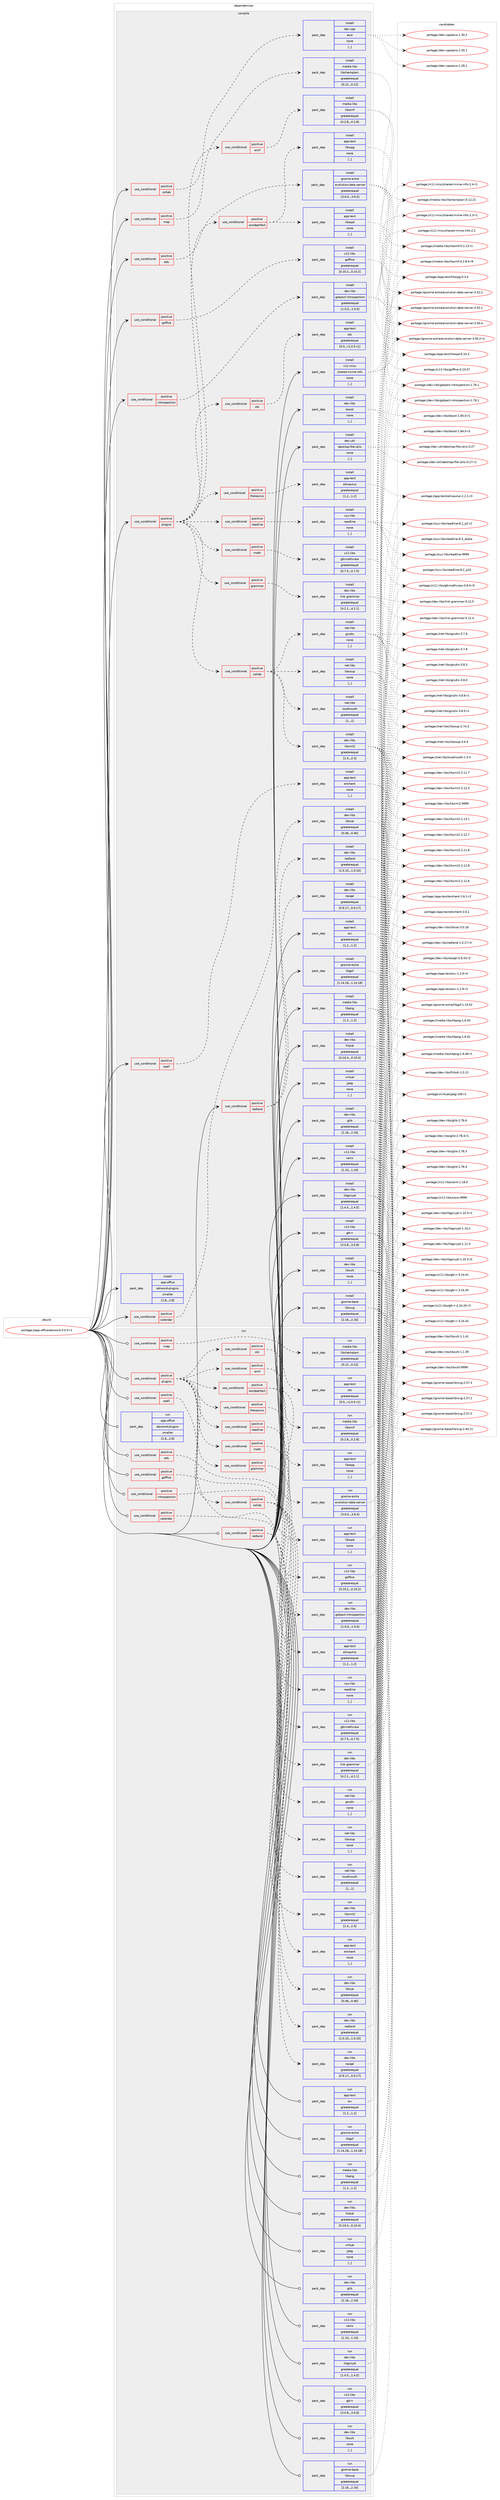 digraph prolog {

# *************
# Graph options
# *************

newrank=true;
concentrate=true;
compound=true;
graph [rankdir=LR,fontname=Helvetica,fontsize=10,ranksep=1.5];#, ranksep=2.5, nodesep=0.2];
edge  [arrowhead=vee];
node  [fontname=Helvetica,fontsize=10];

# **********
# The ebuild
# **********

subgraph cluster_leftcol {
color=gray;
label=<<i>ebuild</i>>;
id [label="portage://app-office/abiword-3.0.5-r1", color=red, width=4, href="../app-office/abiword-3.0.5-r1.svg"];
}

# ****************
# The dependencies
# ****************

subgraph cluster_midcol {
color=gray;
label=<<i>dependencies</i>>;
subgraph cluster_compile {
fillcolor="#eeeeee";
style=filled;
label=<<i>compile</i>>;
subgraph cond13032 {
dependency45071 [label=<<TABLE BORDER="0" CELLBORDER="1" CELLSPACING="0" CELLPADDING="4"><TR><TD ROWSPAN="3" CELLPADDING="10">use_conditional</TD></TR><TR><TD>positive</TD></TR><TR><TD>calendar</TD></TR></TABLE>>, shape=none, color=red];
subgraph pack31625 {
dependency45072 [label=<<TABLE BORDER="0" CELLBORDER="1" CELLSPACING="0" CELLPADDING="4" WIDTH="220"><TR><TD ROWSPAN="6" CELLPADDING="30">pack_dep</TD></TR><TR><TD WIDTH="110">install</TD></TR><TR><TD>dev-libs</TD></TR><TR><TD>libical</TD></TR><TR><TD>greaterequal</TD></TR><TR><TD>[0.46,,,0.46]</TD></TR></TABLE>>, shape=none, color=blue];
}
dependency45071:e -> dependency45072:w [weight=20,style="dashed",arrowhead="vee"];
}
id:e -> dependency45071:w [weight=20,style="solid",arrowhead="vee"];
subgraph cond13033 {
dependency45073 [label=<<TABLE BORDER="0" CELLBORDER="1" CELLSPACING="0" CELLPADDING="4"><TR><TD ROWSPAN="3" CELLPADDING="10">use_conditional</TD></TR><TR><TD>positive</TD></TR><TR><TD>collab</TD></TR></TABLE>>, shape=none, color=red];
subgraph pack31626 {
dependency45074 [label=<<TABLE BORDER="0" CELLBORDER="1" CELLSPACING="0" CELLPADDING="4" WIDTH="220"><TR><TD ROWSPAN="6" CELLPADDING="30">pack_dep</TD></TR><TR><TD WIDTH="110">install</TD></TR><TR><TD>dev-cpp</TD></TR><TR><TD>asio</TD></TR><TR><TD>none</TD></TR><TR><TD>[,,]</TD></TR></TABLE>>, shape=none, color=blue];
}
dependency45073:e -> dependency45074:w [weight=20,style="dashed",arrowhead="vee"];
}
id:e -> dependency45073:w [weight=20,style="solid",arrowhead="vee"];
subgraph cond13034 {
dependency45075 [label=<<TABLE BORDER="0" CELLBORDER="1" CELLSPACING="0" CELLPADDING="4"><TR><TD ROWSPAN="3" CELLPADDING="10">use_conditional</TD></TR><TR><TD>positive</TD></TR><TR><TD>eds</TD></TR></TABLE>>, shape=none, color=red];
subgraph pack31627 {
dependency45076 [label=<<TABLE BORDER="0" CELLBORDER="1" CELLSPACING="0" CELLPADDING="4" WIDTH="220"><TR><TD ROWSPAN="6" CELLPADDING="30">pack_dep</TD></TR><TR><TD WIDTH="110">install</TD></TR><TR><TD>gnome-extra</TD></TR><TR><TD>evolution-data-server</TD></TR><TR><TD>greaterequal</TD></TR><TR><TD>[3.6.0,,,3.6.0]</TD></TR></TABLE>>, shape=none, color=blue];
}
dependency45075:e -> dependency45076:w [weight=20,style="dashed",arrowhead="vee"];
}
id:e -> dependency45075:w [weight=20,style="solid",arrowhead="vee"];
subgraph cond13035 {
dependency45077 [label=<<TABLE BORDER="0" CELLBORDER="1" CELLSPACING="0" CELLPADDING="4"><TR><TD ROWSPAN="3" CELLPADDING="10">use_conditional</TD></TR><TR><TD>positive</TD></TR><TR><TD>goffice</TD></TR></TABLE>>, shape=none, color=red];
subgraph pack31628 {
dependency45078 [label=<<TABLE BORDER="0" CELLBORDER="1" CELLSPACING="0" CELLPADDING="4" WIDTH="220"><TR><TD ROWSPAN="6" CELLPADDING="30">pack_dep</TD></TR><TR><TD WIDTH="110">install</TD></TR><TR><TD>x11-libs</TD></TR><TR><TD>goffice</TD></TR><TR><TD>greaterequal</TD></TR><TR><TD>[0.10.2,,,0.10.2]</TD></TR></TABLE>>, shape=none, color=blue];
}
dependency45077:e -> dependency45078:w [weight=20,style="dashed",arrowhead="vee"];
}
id:e -> dependency45077:w [weight=20,style="solid",arrowhead="vee"];
subgraph cond13036 {
dependency45079 [label=<<TABLE BORDER="0" CELLBORDER="1" CELLSPACING="0" CELLPADDING="4"><TR><TD ROWSPAN="3" CELLPADDING="10">use_conditional</TD></TR><TR><TD>positive</TD></TR><TR><TD>introspection</TD></TR></TABLE>>, shape=none, color=red];
subgraph pack31629 {
dependency45080 [label=<<TABLE BORDER="0" CELLBORDER="1" CELLSPACING="0" CELLPADDING="4" WIDTH="220"><TR><TD ROWSPAN="6" CELLPADDING="30">pack_dep</TD></TR><TR><TD WIDTH="110">install</TD></TR><TR><TD>dev-libs</TD></TR><TR><TD>gobject-introspection</TD></TR><TR><TD>greaterequal</TD></TR><TR><TD>[1.0.0,,,1.0.0]</TD></TR></TABLE>>, shape=none, color=blue];
}
dependency45079:e -> dependency45080:w [weight=20,style="dashed",arrowhead="vee"];
}
id:e -> dependency45079:w [weight=20,style="solid",arrowhead="vee"];
subgraph cond13037 {
dependency45081 [label=<<TABLE BORDER="0" CELLBORDER="1" CELLSPACING="0" CELLPADDING="4"><TR><TD ROWSPAN="3" CELLPADDING="10">use_conditional</TD></TR><TR><TD>positive</TD></TR><TR><TD>map</TD></TR></TABLE>>, shape=none, color=red];
subgraph pack31630 {
dependency45082 [label=<<TABLE BORDER="0" CELLBORDER="1" CELLSPACING="0" CELLPADDING="4" WIDTH="220"><TR><TD ROWSPAN="6" CELLPADDING="30">pack_dep</TD></TR><TR><TD WIDTH="110">install</TD></TR><TR><TD>media-libs</TD></TR><TR><TD>libchamplain</TD></TR><TR><TD>greaterequal</TD></TR><TR><TD>[0.12,,,0.12]</TD></TR></TABLE>>, shape=none, color=blue];
}
dependency45081:e -> dependency45082:w [weight=20,style="dashed",arrowhead="vee"];
}
id:e -> dependency45081:w [weight=20,style="solid",arrowhead="vee"];
subgraph cond13038 {
dependency45083 [label=<<TABLE BORDER="0" CELLBORDER="1" CELLSPACING="0" CELLPADDING="4"><TR><TD ROWSPAN="3" CELLPADDING="10">use_conditional</TD></TR><TR><TD>positive</TD></TR><TR><TD>plugins</TD></TR></TABLE>>, shape=none, color=red];
subgraph cond13039 {
dependency45084 [label=<<TABLE BORDER="0" CELLBORDER="1" CELLSPACING="0" CELLPADDING="4"><TR><TD ROWSPAN="3" CELLPADDING="10">use_conditional</TD></TR><TR><TD>positive</TD></TR><TR><TD>collab</TD></TR></TABLE>>, shape=none, color=red];
subgraph pack31631 {
dependency45085 [label=<<TABLE BORDER="0" CELLBORDER="1" CELLSPACING="0" CELLPADDING="4" WIDTH="220"><TR><TD ROWSPAN="6" CELLPADDING="30">pack_dep</TD></TR><TR><TD WIDTH="110">install</TD></TR><TR><TD>dev-libs</TD></TR><TR><TD>libxml2</TD></TR><TR><TD>greaterequal</TD></TR><TR><TD>[2.4,,,2.4]</TD></TR></TABLE>>, shape=none, color=blue];
}
dependency45084:e -> dependency45085:w [weight=20,style="dashed",arrowhead="vee"];
subgraph pack31632 {
dependency45086 [label=<<TABLE BORDER="0" CELLBORDER="1" CELLSPACING="0" CELLPADDING="4" WIDTH="220"><TR><TD ROWSPAN="6" CELLPADDING="30">pack_dep</TD></TR><TR><TD WIDTH="110">install</TD></TR><TR><TD>net-libs</TD></TR><TR><TD>loudmouth</TD></TR><TR><TD>greaterequal</TD></TR><TR><TD>[1,,,1]</TD></TR></TABLE>>, shape=none, color=blue];
}
dependency45084:e -> dependency45086:w [weight=20,style="dashed",arrowhead="vee"];
subgraph pack31633 {
dependency45087 [label=<<TABLE BORDER="0" CELLBORDER="1" CELLSPACING="0" CELLPADDING="4" WIDTH="220"><TR><TD ROWSPAN="6" CELLPADDING="30">pack_dep</TD></TR><TR><TD WIDTH="110">install</TD></TR><TR><TD>net-libs</TD></TR><TR><TD>libsoup</TD></TR><TR><TD>none</TD></TR><TR><TD>[,,]</TD></TR></TABLE>>, shape=none, color=blue];
}
dependency45084:e -> dependency45087:w [weight=20,style="dashed",arrowhead="vee"];
subgraph pack31634 {
dependency45088 [label=<<TABLE BORDER="0" CELLBORDER="1" CELLSPACING="0" CELLPADDING="4" WIDTH="220"><TR><TD ROWSPAN="6" CELLPADDING="30">pack_dep</TD></TR><TR><TD WIDTH="110">install</TD></TR><TR><TD>net-libs</TD></TR><TR><TD>gnutls</TD></TR><TR><TD>none</TD></TR><TR><TD>[,,]</TD></TR></TABLE>>, shape=none, color=blue];
}
dependency45084:e -> dependency45088:w [weight=20,style="dashed",arrowhead="vee"];
}
dependency45083:e -> dependency45084:w [weight=20,style="dashed",arrowhead="vee"];
subgraph cond13040 {
dependency45089 [label=<<TABLE BORDER="0" CELLBORDER="1" CELLSPACING="0" CELLPADDING="4"><TR><TD ROWSPAN="3" CELLPADDING="10">use_conditional</TD></TR><TR><TD>positive</TD></TR><TR><TD>grammar</TD></TR></TABLE>>, shape=none, color=red];
subgraph pack31635 {
dependency45090 [label=<<TABLE BORDER="0" CELLBORDER="1" CELLSPACING="0" CELLPADDING="4" WIDTH="220"><TR><TD ROWSPAN="6" CELLPADDING="30">pack_dep</TD></TR><TR><TD WIDTH="110">install</TD></TR><TR><TD>dev-libs</TD></TR><TR><TD>link-grammar</TD></TR><TR><TD>greaterequal</TD></TR><TR><TD>[4.2.1,,,4.2.1]</TD></TR></TABLE>>, shape=none, color=blue];
}
dependency45089:e -> dependency45090:w [weight=20,style="dashed",arrowhead="vee"];
}
dependency45083:e -> dependency45089:w [weight=20,style="dashed",arrowhead="vee"];
subgraph cond13041 {
dependency45091 [label=<<TABLE BORDER="0" CELLBORDER="1" CELLSPACING="0" CELLPADDING="4"><TR><TD ROWSPAN="3" CELLPADDING="10">use_conditional</TD></TR><TR><TD>positive</TD></TR><TR><TD>math</TD></TR></TABLE>>, shape=none, color=red];
subgraph pack31636 {
dependency45092 [label=<<TABLE BORDER="0" CELLBORDER="1" CELLSPACING="0" CELLPADDING="4" WIDTH="220"><TR><TD ROWSPAN="6" CELLPADDING="30">pack_dep</TD></TR><TR><TD WIDTH="110">install</TD></TR><TR><TD>x11-libs</TD></TR><TR><TD>gtkmathview</TD></TR><TR><TD>greaterequal</TD></TR><TR><TD>[0.7.5,,,0.7.5]</TD></TR></TABLE>>, shape=none, color=blue];
}
dependency45091:e -> dependency45092:w [weight=20,style="dashed",arrowhead="vee"];
}
dependency45083:e -> dependency45091:w [weight=20,style="dashed",arrowhead="vee"];
subgraph cond13042 {
dependency45093 [label=<<TABLE BORDER="0" CELLBORDER="1" CELLSPACING="0" CELLPADDING="4"><TR><TD ROWSPAN="3" CELLPADDING="10">use_conditional</TD></TR><TR><TD>positive</TD></TR><TR><TD>ots</TD></TR></TABLE>>, shape=none, color=red];
subgraph pack31637 {
dependency45094 [label=<<TABLE BORDER="0" CELLBORDER="1" CELLSPACING="0" CELLPADDING="4" WIDTH="220"><TR><TD ROWSPAN="6" CELLPADDING="30">pack_dep</TD></TR><TR><TD WIDTH="110">install</TD></TR><TR><TD>app-text</TD></TR><TR><TD>ots</TD></TR><TR><TD>greaterequal</TD></TR><TR><TD>[0.5,,-r1,0.5-r1]</TD></TR></TABLE>>, shape=none, color=blue];
}
dependency45093:e -> dependency45094:w [weight=20,style="dashed",arrowhead="vee"];
}
dependency45083:e -> dependency45093:w [weight=20,style="dashed",arrowhead="vee"];
subgraph cond13043 {
dependency45095 [label=<<TABLE BORDER="0" CELLBORDER="1" CELLSPACING="0" CELLPADDING="4"><TR><TD ROWSPAN="3" CELLPADDING="10">use_conditional</TD></TR><TR><TD>positive</TD></TR><TR><TD>readline</TD></TR></TABLE>>, shape=none, color=red];
subgraph pack31638 {
dependency45096 [label=<<TABLE BORDER="0" CELLBORDER="1" CELLSPACING="0" CELLPADDING="4" WIDTH="220"><TR><TD ROWSPAN="6" CELLPADDING="30">pack_dep</TD></TR><TR><TD WIDTH="110">install</TD></TR><TR><TD>sys-libs</TD></TR><TR><TD>readline</TD></TR><TR><TD>none</TD></TR><TR><TD>[,,]</TD></TR></TABLE>>, shape=none, color=blue];
}
dependency45095:e -> dependency45096:w [weight=20,style="dashed",arrowhead="vee"];
}
dependency45083:e -> dependency45095:w [weight=20,style="dashed",arrowhead="vee"];
subgraph cond13044 {
dependency45097 [label=<<TABLE BORDER="0" CELLBORDER="1" CELLSPACING="0" CELLPADDING="4"><TR><TD ROWSPAN="3" CELLPADDING="10">use_conditional</TD></TR><TR><TD>positive</TD></TR><TR><TD>thesaurus</TD></TR></TABLE>>, shape=none, color=red];
subgraph pack31639 {
dependency45098 [label=<<TABLE BORDER="0" CELLBORDER="1" CELLSPACING="0" CELLPADDING="4" WIDTH="220"><TR><TD ROWSPAN="6" CELLPADDING="30">pack_dep</TD></TR><TR><TD WIDTH="110">install</TD></TR><TR><TD>app-text</TD></TR><TR><TD>aiksaurus</TD></TR><TR><TD>greaterequal</TD></TR><TR><TD>[1.2,,,1.2]</TD></TR></TABLE>>, shape=none, color=blue];
}
dependency45097:e -> dependency45098:w [weight=20,style="dashed",arrowhead="vee"];
}
dependency45083:e -> dependency45097:w [weight=20,style="dashed",arrowhead="vee"];
subgraph cond13045 {
dependency45099 [label=<<TABLE BORDER="0" CELLBORDER="1" CELLSPACING="0" CELLPADDING="4"><TR><TD ROWSPAN="3" CELLPADDING="10">use_conditional</TD></TR><TR><TD>positive</TD></TR><TR><TD>wordperfect</TD></TR></TABLE>>, shape=none, color=red];
subgraph pack31640 {
dependency45100 [label=<<TABLE BORDER="0" CELLBORDER="1" CELLSPACING="0" CELLPADDING="4" WIDTH="220"><TR><TD ROWSPAN="6" CELLPADDING="30">pack_dep</TD></TR><TR><TD WIDTH="110">install</TD></TR><TR><TD>app-text</TD></TR><TR><TD>libwpd</TD></TR><TR><TD>none</TD></TR><TR><TD>[,,]</TD></TR></TABLE>>, shape=none, color=blue];
}
dependency45099:e -> dependency45100:w [weight=20,style="dashed",arrowhead="vee"];
subgraph pack31641 {
dependency45101 [label=<<TABLE BORDER="0" CELLBORDER="1" CELLSPACING="0" CELLPADDING="4" WIDTH="220"><TR><TD ROWSPAN="6" CELLPADDING="30">pack_dep</TD></TR><TR><TD WIDTH="110">install</TD></TR><TR><TD>app-text</TD></TR><TR><TD>libwpg</TD></TR><TR><TD>none</TD></TR><TR><TD>[,,]</TD></TR></TABLE>>, shape=none, color=blue];
}
dependency45099:e -> dependency45101:w [weight=20,style="dashed",arrowhead="vee"];
}
dependency45083:e -> dependency45099:w [weight=20,style="dashed",arrowhead="vee"];
subgraph cond13046 {
dependency45102 [label=<<TABLE BORDER="0" CELLBORDER="1" CELLSPACING="0" CELLPADDING="4"><TR><TD ROWSPAN="3" CELLPADDING="10">use_conditional</TD></TR><TR><TD>positive</TD></TR><TR><TD>wmf</TD></TR></TABLE>>, shape=none, color=red];
subgraph pack31642 {
dependency45103 [label=<<TABLE BORDER="0" CELLBORDER="1" CELLSPACING="0" CELLPADDING="4" WIDTH="220"><TR><TD ROWSPAN="6" CELLPADDING="30">pack_dep</TD></TR><TR><TD WIDTH="110">install</TD></TR><TR><TD>media-libs</TD></TR><TR><TD>libwmf</TD></TR><TR><TD>greaterequal</TD></TR><TR><TD>[0.2.8,,,0.2.8]</TD></TR></TABLE>>, shape=none, color=blue];
}
dependency45102:e -> dependency45103:w [weight=20,style="dashed",arrowhead="vee"];
}
dependency45083:e -> dependency45102:w [weight=20,style="dashed",arrowhead="vee"];
}
id:e -> dependency45083:w [weight=20,style="solid",arrowhead="vee"];
subgraph cond13047 {
dependency45104 [label=<<TABLE BORDER="0" CELLBORDER="1" CELLSPACING="0" CELLPADDING="4"><TR><TD ROWSPAN="3" CELLPADDING="10">use_conditional</TD></TR><TR><TD>positive</TD></TR><TR><TD>redland</TD></TR></TABLE>>, shape=none, color=red];
subgraph pack31643 {
dependency45105 [label=<<TABLE BORDER="0" CELLBORDER="1" CELLSPACING="0" CELLPADDING="4" WIDTH="220"><TR><TD ROWSPAN="6" CELLPADDING="30">pack_dep</TD></TR><TR><TD WIDTH="110">install</TD></TR><TR><TD>dev-libs</TD></TR><TR><TD>redland</TD></TR><TR><TD>greaterequal</TD></TR><TR><TD>[1.0.10,,,1.0.10]</TD></TR></TABLE>>, shape=none, color=blue];
}
dependency45104:e -> dependency45105:w [weight=20,style="dashed",arrowhead="vee"];
subgraph pack31644 {
dependency45106 [label=<<TABLE BORDER="0" CELLBORDER="1" CELLSPACING="0" CELLPADDING="4" WIDTH="220"><TR><TD ROWSPAN="6" CELLPADDING="30">pack_dep</TD></TR><TR><TD WIDTH="110">install</TD></TR><TR><TD>dev-libs</TD></TR><TR><TD>rasqal</TD></TR><TR><TD>greaterequal</TD></TR><TR><TD>[0.9.17,,,0.9.17]</TD></TR></TABLE>>, shape=none, color=blue];
}
dependency45104:e -> dependency45106:w [weight=20,style="dashed",arrowhead="vee"];
}
id:e -> dependency45104:w [weight=20,style="solid",arrowhead="vee"];
subgraph cond13048 {
dependency45107 [label=<<TABLE BORDER="0" CELLBORDER="1" CELLSPACING="0" CELLPADDING="4"><TR><TD ROWSPAN="3" CELLPADDING="10">use_conditional</TD></TR><TR><TD>positive</TD></TR><TR><TD>spell</TD></TR></TABLE>>, shape=none, color=red];
subgraph pack31645 {
dependency45108 [label=<<TABLE BORDER="0" CELLBORDER="1" CELLSPACING="0" CELLPADDING="4" WIDTH="220"><TR><TD ROWSPAN="6" CELLPADDING="30">pack_dep</TD></TR><TR><TD WIDTH="110">install</TD></TR><TR><TD>app-text</TD></TR><TR><TD>enchant</TD></TR><TR><TD>none</TD></TR><TR><TD>[,,]</TD></TR></TABLE>>, shape=none, color=blue];
}
dependency45107:e -> dependency45108:w [weight=20,style="dashed",arrowhead="vee"];
}
id:e -> dependency45107:w [weight=20,style="solid",arrowhead="vee"];
subgraph pack31646 {
dependency45109 [label=<<TABLE BORDER="0" CELLBORDER="1" CELLSPACING="0" CELLPADDING="4" WIDTH="220"><TR><TD ROWSPAN="6" CELLPADDING="30">pack_dep</TD></TR><TR><TD WIDTH="110">install</TD></TR><TR><TD>app-text</TD></TR><TR><TD>wv</TD></TR><TR><TD>greaterequal</TD></TR><TR><TD>[1.2,,,1.2]</TD></TR></TABLE>>, shape=none, color=blue];
}
id:e -> dependency45109:w [weight=20,style="solid",arrowhead="vee"];
subgraph pack31647 {
dependency45110 [label=<<TABLE BORDER="0" CELLBORDER="1" CELLSPACING="0" CELLPADDING="4" WIDTH="220"><TR><TD ROWSPAN="6" CELLPADDING="30">pack_dep</TD></TR><TR><TD WIDTH="110">install</TD></TR><TR><TD>dev-libs</TD></TR><TR><TD>boost</TD></TR><TR><TD>none</TD></TR><TR><TD>[,,]</TD></TR></TABLE>>, shape=none, color=blue];
}
id:e -> dependency45110:w [weight=20,style="solid",arrowhead="vee"];
subgraph pack31648 {
dependency45111 [label=<<TABLE BORDER="0" CELLBORDER="1" CELLSPACING="0" CELLPADDING="4" WIDTH="220"><TR><TD ROWSPAN="6" CELLPADDING="30">pack_dep</TD></TR><TR><TD WIDTH="110">install</TD></TR><TR><TD>dev-libs</TD></TR><TR><TD>fribidi</TD></TR><TR><TD>greaterequal</TD></TR><TR><TD>[0.10.4,,,0.10.4]</TD></TR></TABLE>>, shape=none, color=blue];
}
id:e -> dependency45111:w [weight=20,style="solid",arrowhead="vee"];
subgraph pack31649 {
dependency45112 [label=<<TABLE BORDER="0" CELLBORDER="1" CELLSPACING="0" CELLPADDING="4" WIDTH="220"><TR><TD ROWSPAN="6" CELLPADDING="30">pack_dep</TD></TR><TR><TD WIDTH="110">install</TD></TR><TR><TD>dev-libs</TD></TR><TR><TD>glib</TD></TR><TR><TD>greaterequal</TD></TR><TR><TD>[2.16,,,2.16]</TD></TR></TABLE>>, shape=none, color=blue];
}
id:e -> dependency45112:w [weight=20,style="solid",arrowhead="vee"];
subgraph pack31650 {
dependency45113 [label=<<TABLE BORDER="0" CELLBORDER="1" CELLSPACING="0" CELLPADDING="4" WIDTH="220"><TR><TD ROWSPAN="6" CELLPADDING="30">pack_dep</TD></TR><TR><TD WIDTH="110">install</TD></TR><TR><TD>dev-libs</TD></TR><TR><TD>libgcrypt</TD></TR><TR><TD>greaterequal</TD></TR><TR><TD>[1.4.5,,,1.4.5]</TD></TR></TABLE>>, shape=none, color=blue];
}
id:e -> dependency45113:w [weight=20,style="solid",arrowhead="vee"];
subgraph pack31651 {
dependency45114 [label=<<TABLE BORDER="0" CELLBORDER="1" CELLSPACING="0" CELLPADDING="4" WIDTH="220"><TR><TD ROWSPAN="6" CELLPADDING="30">pack_dep</TD></TR><TR><TD WIDTH="110">install</TD></TR><TR><TD>dev-libs</TD></TR><TR><TD>libxslt</TD></TR><TR><TD>none</TD></TR><TR><TD>[,,]</TD></TR></TABLE>>, shape=none, color=blue];
}
id:e -> dependency45114:w [weight=20,style="solid",arrowhead="vee"];
subgraph pack31652 {
dependency45115 [label=<<TABLE BORDER="0" CELLBORDER="1" CELLSPACING="0" CELLPADDING="4" WIDTH="220"><TR><TD ROWSPAN="6" CELLPADDING="30">pack_dep</TD></TR><TR><TD WIDTH="110">install</TD></TR><TR><TD>dev-util</TD></TR><TR><TD>desktop-file-utils</TD></TR><TR><TD>none</TD></TR><TR><TD>[,,]</TD></TR></TABLE>>, shape=none, color=blue];
}
id:e -> dependency45115:w [weight=20,style="solid",arrowhead="vee"];
subgraph pack31653 {
dependency45116 [label=<<TABLE BORDER="0" CELLBORDER="1" CELLSPACING="0" CELLPADDING="4" WIDTH="220"><TR><TD ROWSPAN="6" CELLPADDING="30">pack_dep</TD></TR><TR><TD WIDTH="110">install</TD></TR><TR><TD>gnome-base</TD></TR><TR><TD>librsvg</TD></TR><TR><TD>greaterequal</TD></TR><TR><TD>[2.16,,,2.16]</TD></TR></TABLE>>, shape=none, color=blue];
}
id:e -> dependency45116:w [weight=20,style="solid",arrowhead="vee"];
subgraph pack31654 {
dependency45117 [label=<<TABLE BORDER="0" CELLBORDER="1" CELLSPACING="0" CELLPADDING="4" WIDTH="220"><TR><TD ROWSPAN="6" CELLPADDING="30">pack_dep</TD></TR><TR><TD WIDTH="110">install</TD></TR><TR><TD>gnome-extra</TD></TR><TR><TD>libgsf</TD></TR><TR><TD>greaterequal</TD></TR><TR><TD>[1.14.18,,,1.14.18]</TD></TR></TABLE>>, shape=none, color=blue];
}
id:e -> dependency45117:w [weight=20,style="solid",arrowhead="vee"];
subgraph pack31655 {
dependency45118 [label=<<TABLE BORDER="0" CELLBORDER="1" CELLSPACING="0" CELLPADDING="4" WIDTH="220"><TR><TD ROWSPAN="6" CELLPADDING="30">pack_dep</TD></TR><TR><TD WIDTH="110">install</TD></TR><TR><TD>media-libs</TD></TR><TR><TD>libpng</TD></TR><TR><TD>greaterequal</TD></TR><TR><TD>[1.2,,,1.2]</TD></TR></TABLE>>, shape=none, color=blue];
}
id:e -> dependency45118:w [weight=20,style="solid",arrowhead="vee"];
subgraph pack31656 {
dependency45119 [label=<<TABLE BORDER="0" CELLBORDER="1" CELLSPACING="0" CELLPADDING="4" WIDTH="220"><TR><TD ROWSPAN="6" CELLPADDING="30">pack_dep</TD></TR><TR><TD WIDTH="110">install</TD></TR><TR><TD>virtual</TD></TR><TR><TD>jpeg</TD></TR><TR><TD>none</TD></TR><TR><TD>[,,]</TD></TR></TABLE>>, shape=none, color=blue];
}
id:e -> dependency45119:w [weight=20,style="solid",arrowhead="vee"];
subgraph pack31657 {
dependency45120 [label=<<TABLE BORDER="0" CELLBORDER="1" CELLSPACING="0" CELLPADDING="4" WIDTH="220"><TR><TD ROWSPAN="6" CELLPADDING="30">pack_dep</TD></TR><TR><TD WIDTH="110">install</TD></TR><TR><TD>x11-libs</TD></TR><TR><TD>cairo</TD></TR><TR><TD>greaterequal</TD></TR><TR><TD>[1.10,,,1.10]</TD></TR></TABLE>>, shape=none, color=blue];
}
id:e -> dependency45120:w [weight=20,style="solid",arrowhead="vee"];
subgraph pack31658 {
dependency45121 [label=<<TABLE BORDER="0" CELLBORDER="1" CELLSPACING="0" CELLPADDING="4" WIDTH="220"><TR><TD ROWSPAN="6" CELLPADDING="30">pack_dep</TD></TR><TR><TD WIDTH="110">install</TD></TR><TR><TD>x11-libs</TD></TR><TR><TD>gtk+</TD></TR><TR><TD>greaterequal</TD></TR><TR><TD>[3.0.8,,,3.0.8]</TD></TR></TABLE>>, shape=none, color=blue];
}
id:e -> dependency45121:w [weight=20,style="solid",arrowhead="vee"];
subgraph pack31659 {
dependency45122 [label=<<TABLE BORDER="0" CELLBORDER="1" CELLSPACING="0" CELLPADDING="4" WIDTH="220"><TR><TD ROWSPAN="6" CELLPADDING="30">pack_dep</TD></TR><TR><TD WIDTH="110">install</TD></TR><TR><TD>x11-misc</TD></TR><TR><TD>shared-mime-info</TD></TR><TR><TD>none</TD></TR><TR><TD>[,,]</TD></TR></TABLE>>, shape=none, color=blue];
}
id:e -> dependency45122:w [weight=20,style="solid",arrowhead="vee"];
subgraph pack31660 {
dependency45123 [label=<<TABLE BORDER="0" CELLBORDER="1" CELLSPACING="0" CELLPADDING="4" WIDTH="220"><TR><TD ROWSPAN="6" CELLPADDING="30">pack_dep</TD></TR><TR><TD WIDTH="110">install</TD></TR><TR><TD>app-office</TD></TR><TR><TD>abiword-plugins</TD></TR><TR><TD>smaller</TD></TR><TR><TD>[2.8,,,2.8]</TD></TR></TABLE>>, shape=none, color=blue];
}
id:e -> dependency45123:w [weight=20,style="solid",arrowhead="vee"];
}
subgraph cluster_compileandrun {
fillcolor="#eeeeee";
style=filled;
label=<<i>compile and run</i>>;
}
subgraph cluster_run {
fillcolor="#eeeeee";
style=filled;
label=<<i>run</i>>;
subgraph cond13049 {
dependency45124 [label=<<TABLE BORDER="0" CELLBORDER="1" CELLSPACING="0" CELLPADDING="4"><TR><TD ROWSPAN="3" CELLPADDING="10">use_conditional</TD></TR><TR><TD>positive</TD></TR><TR><TD>calendar</TD></TR></TABLE>>, shape=none, color=red];
subgraph pack31661 {
dependency45125 [label=<<TABLE BORDER="0" CELLBORDER="1" CELLSPACING="0" CELLPADDING="4" WIDTH="220"><TR><TD ROWSPAN="6" CELLPADDING="30">pack_dep</TD></TR><TR><TD WIDTH="110">run</TD></TR><TR><TD>dev-libs</TD></TR><TR><TD>libical</TD></TR><TR><TD>greaterequal</TD></TR><TR><TD>[0.46,,,0.46]</TD></TR></TABLE>>, shape=none, color=blue];
}
dependency45124:e -> dependency45125:w [weight=20,style="dashed",arrowhead="vee"];
}
id:e -> dependency45124:w [weight=20,style="solid",arrowhead="odot"];
subgraph cond13050 {
dependency45126 [label=<<TABLE BORDER="0" CELLBORDER="1" CELLSPACING="0" CELLPADDING="4"><TR><TD ROWSPAN="3" CELLPADDING="10">use_conditional</TD></TR><TR><TD>positive</TD></TR><TR><TD>eds</TD></TR></TABLE>>, shape=none, color=red];
subgraph pack31662 {
dependency45127 [label=<<TABLE BORDER="0" CELLBORDER="1" CELLSPACING="0" CELLPADDING="4" WIDTH="220"><TR><TD ROWSPAN="6" CELLPADDING="30">pack_dep</TD></TR><TR><TD WIDTH="110">run</TD></TR><TR><TD>gnome-extra</TD></TR><TR><TD>evolution-data-server</TD></TR><TR><TD>greaterequal</TD></TR><TR><TD>[3.6.0,,,3.6.0]</TD></TR></TABLE>>, shape=none, color=blue];
}
dependency45126:e -> dependency45127:w [weight=20,style="dashed",arrowhead="vee"];
}
id:e -> dependency45126:w [weight=20,style="solid",arrowhead="odot"];
subgraph cond13051 {
dependency45128 [label=<<TABLE BORDER="0" CELLBORDER="1" CELLSPACING="0" CELLPADDING="4"><TR><TD ROWSPAN="3" CELLPADDING="10">use_conditional</TD></TR><TR><TD>positive</TD></TR><TR><TD>goffice</TD></TR></TABLE>>, shape=none, color=red];
subgraph pack31663 {
dependency45129 [label=<<TABLE BORDER="0" CELLBORDER="1" CELLSPACING="0" CELLPADDING="4" WIDTH="220"><TR><TD ROWSPAN="6" CELLPADDING="30">pack_dep</TD></TR><TR><TD WIDTH="110">run</TD></TR><TR><TD>x11-libs</TD></TR><TR><TD>goffice</TD></TR><TR><TD>greaterequal</TD></TR><TR><TD>[0.10.2,,,0.10.2]</TD></TR></TABLE>>, shape=none, color=blue];
}
dependency45128:e -> dependency45129:w [weight=20,style="dashed",arrowhead="vee"];
}
id:e -> dependency45128:w [weight=20,style="solid",arrowhead="odot"];
subgraph cond13052 {
dependency45130 [label=<<TABLE BORDER="0" CELLBORDER="1" CELLSPACING="0" CELLPADDING="4"><TR><TD ROWSPAN="3" CELLPADDING="10">use_conditional</TD></TR><TR><TD>positive</TD></TR><TR><TD>introspection</TD></TR></TABLE>>, shape=none, color=red];
subgraph pack31664 {
dependency45131 [label=<<TABLE BORDER="0" CELLBORDER="1" CELLSPACING="0" CELLPADDING="4" WIDTH="220"><TR><TD ROWSPAN="6" CELLPADDING="30">pack_dep</TD></TR><TR><TD WIDTH="110">run</TD></TR><TR><TD>dev-libs</TD></TR><TR><TD>gobject-introspection</TD></TR><TR><TD>greaterequal</TD></TR><TR><TD>[1.0.0,,,1.0.0]</TD></TR></TABLE>>, shape=none, color=blue];
}
dependency45130:e -> dependency45131:w [weight=20,style="dashed",arrowhead="vee"];
}
id:e -> dependency45130:w [weight=20,style="solid",arrowhead="odot"];
subgraph cond13053 {
dependency45132 [label=<<TABLE BORDER="0" CELLBORDER="1" CELLSPACING="0" CELLPADDING="4"><TR><TD ROWSPAN="3" CELLPADDING="10">use_conditional</TD></TR><TR><TD>positive</TD></TR><TR><TD>map</TD></TR></TABLE>>, shape=none, color=red];
subgraph pack31665 {
dependency45133 [label=<<TABLE BORDER="0" CELLBORDER="1" CELLSPACING="0" CELLPADDING="4" WIDTH="220"><TR><TD ROWSPAN="6" CELLPADDING="30">pack_dep</TD></TR><TR><TD WIDTH="110">run</TD></TR><TR><TD>media-libs</TD></TR><TR><TD>libchamplain</TD></TR><TR><TD>greaterequal</TD></TR><TR><TD>[0.12,,,0.12]</TD></TR></TABLE>>, shape=none, color=blue];
}
dependency45132:e -> dependency45133:w [weight=20,style="dashed",arrowhead="vee"];
}
id:e -> dependency45132:w [weight=20,style="solid",arrowhead="odot"];
subgraph cond13054 {
dependency45134 [label=<<TABLE BORDER="0" CELLBORDER="1" CELLSPACING="0" CELLPADDING="4"><TR><TD ROWSPAN="3" CELLPADDING="10">use_conditional</TD></TR><TR><TD>positive</TD></TR><TR><TD>plugins</TD></TR></TABLE>>, shape=none, color=red];
subgraph cond13055 {
dependency45135 [label=<<TABLE BORDER="0" CELLBORDER="1" CELLSPACING="0" CELLPADDING="4"><TR><TD ROWSPAN="3" CELLPADDING="10">use_conditional</TD></TR><TR><TD>positive</TD></TR><TR><TD>collab</TD></TR></TABLE>>, shape=none, color=red];
subgraph pack31666 {
dependency45136 [label=<<TABLE BORDER="0" CELLBORDER="1" CELLSPACING="0" CELLPADDING="4" WIDTH="220"><TR><TD ROWSPAN="6" CELLPADDING="30">pack_dep</TD></TR><TR><TD WIDTH="110">run</TD></TR><TR><TD>dev-libs</TD></TR><TR><TD>libxml2</TD></TR><TR><TD>greaterequal</TD></TR><TR><TD>[2.4,,,2.4]</TD></TR></TABLE>>, shape=none, color=blue];
}
dependency45135:e -> dependency45136:w [weight=20,style="dashed",arrowhead="vee"];
subgraph pack31667 {
dependency45137 [label=<<TABLE BORDER="0" CELLBORDER="1" CELLSPACING="0" CELLPADDING="4" WIDTH="220"><TR><TD ROWSPAN="6" CELLPADDING="30">pack_dep</TD></TR><TR><TD WIDTH="110">run</TD></TR><TR><TD>net-libs</TD></TR><TR><TD>loudmouth</TD></TR><TR><TD>greaterequal</TD></TR><TR><TD>[1,,,1]</TD></TR></TABLE>>, shape=none, color=blue];
}
dependency45135:e -> dependency45137:w [weight=20,style="dashed",arrowhead="vee"];
subgraph pack31668 {
dependency45138 [label=<<TABLE BORDER="0" CELLBORDER="1" CELLSPACING="0" CELLPADDING="4" WIDTH="220"><TR><TD ROWSPAN="6" CELLPADDING="30">pack_dep</TD></TR><TR><TD WIDTH="110">run</TD></TR><TR><TD>net-libs</TD></TR><TR><TD>libsoup</TD></TR><TR><TD>none</TD></TR><TR><TD>[,,]</TD></TR></TABLE>>, shape=none, color=blue];
}
dependency45135:e -> dependency45138:w [weight=20,style="dashed",arrowhead="vee"];
subgraph pack31669 {
dependency45139 [label=<<TABLE BORDER="0" CELLBORDER="1" CELLSPACING="0" CELLPADDING="4" WIDTH="220"><TR><TD ROWSPAN="6" CELLPADDING="30">pack_dep</TD></TR><TR><TD WIDTH="110">run</TD></TR><TR><TD>net-libs</TD></TR><TR><TD>gnutls</TD></TR><TR><TD>none</TD></TR><TR><TD>[,,]</TD></TR></TABLE>>, shape=none, color=blue];
}
dependency45135:e -> dependency45139:w [weight=20,style="dashed",arrowhead="vee"];
}
dependency45134:e -> dependency45135:w [weight=20,style="dashed",arrowhead="vee"];
subgraph cond13056 {
dependency45140 [label=<<TABLE BORDER="0" CELLBORDER="1" CELLSPACING="0" CELLPADDING="4"><TR><TD ROWSPAN="3" CELLPADDING="10">use_conditional</TD></TR><TR><TD>positive</TD></TR><TR><TD>grammar</TD></TR></TABLE>>, shape=none, color=red];
subgraph pack31670 {
dependency45141 [label=<<TABLE BORDER="0" CELLBORDER="1" CELLSPACING="0" CELLPADDING="4" WIDTH="220"><TR><TD ROWSPAN="6" CELLPADDING="30">pack_dep</TD></TR><TR><TD WIDTH="110">run</TD></TR><TR><TD>dev-libs</TD></TR><TR><TD>link-grammar</TD></TR><TR><TD>greaterequal</TD></TR><TR><TD>[4.2.1,,,4.2.1]</TD></TR></TABLE>>, shape=none, color=blue];
}
dependency45140:e -> dependency45141:w [weight=20,style="dashed",arrowhead="vee"];
}
dependency45134:e -> dependency45140:w [weight=20,style="dashed",arrowhead="vee"];
subgraph cond13057 {
dependency45142 [label=<<TABLE BORDER="0" CELLBORDER="1" CELLSPACING="0" CELLPADDING="4"><TR><TD ROWSPAN="3" CELLPADDING="10">use_conditional</TD></TR><TR><TD>positive</TD></TR><TR><TD>math</TD></TR></TABLE>>, shape=none, color=red];
subgraph pack31671 {
dependency45143 [label=<<TABLE BORDER="0" CELLBORDER="1" CELLSPACING="0" CELLPADDING="4" WIDTH="220"><TR><TD ROWSPAN="6" CELLPADDING="30">pack_dep</TD></TR><TR><TD WIDTH="110">run</TD></TR><TR><TD>x11-libs</TD></TR><TR><TD>gtkmathview</TD></TR><TR><TD>greaterequal</TD></TR><TR><TD>[0.7.5,,,0.7.5]</TD></TR></TABLE>>, shape=none, color=blue];
}
dependency45142:e -> dependency45143:w [weight=20,style="dashed",arrowhead="vee"];
}
dependency45134:e -> dependency45142:w [weight=20,style="dashed",arrowhead="vee"];
subgraph cond13058 {
dependency45144 [label=<<TABLE BORDER="0" CELLBORDER="1" CELLSPACING="0" CELLPADDING="4"><TR><TD ROWSPAN="3" CELLPADDING="10">use_conditional</TD></TR><TR><TD>positive</TD></TR><TR><TD>ots</TD></TR></TABLE>>, shape=none, color=red];
subgraph pack31672 {
dependency45145 [label=<<TABLE BORDER="0" CELLBORDER="1" CELLSPACING="0" CELLPADDING="4" WIDTH="220"><TR><TD ROWSPAN="6" CELLPADDING="30">pack_dep</TD></TR><TR><TD WIDTH="110">run</TD></TR><TR><TD>app-text</TD></TR><TR><TD>ots</TD></TR><TR><TD>greaterequal</TD></TR><TR><TD>[0.5,,-r1,0.5-r1]</TD></TR></TABLE>>, shape=none, color=blue];
}
dependency45144:e -> dependency45145:w [weight=20,style="dashed",arrowhead="vee"];
}
dependency45134:e -> dependency45144:w [weight=20,style="dashed",arrowhead="vee"];
subgraph cond13059 {
dependency45146 [label=<<TABLE BORDER="0" CELLBORDER="1" CELLSPACING="0" CELLPADDING="4"><TR><TD ROWSPAN="3" CELLPADDING="10">use_conditional</TD></TR><TR><TD>positive</TD></TR><TR><TD>readline</TD></TR></TABLE>>, shape=none, color=red];
subgraph pack31673 {
dependency45147 [label=<<TABLE BORDER="0" CELLBORDER="1" CELLSPACING="0" CELLPADDING="4" WIDTH="220"><TR><TD ROWSPAN="6" CELLPADDING="30">pack_dep</TD></TR><TR><TD WIDTH="110">run</TD></TR><TR><TD>sys-libs</TD></TR><TR><TD>readline</TD></TR><TR><TD>none</TD></TR><TR><TD>[,,]</TD></TR></TABLE>>, shape=none, color=blue];
}
dependency45146:e -> dependency45147:w [weight=20,style="dashed",arrowhead="vee"];
}
dependency45134:e -> dependency45146:w [weight=20,style="dashed",arrowhead="vee"];
subgraph cond13060 {
dependency45148 [label=<<TABLE BORDER="0" CELLBORDER="1" CELLSPACING="0" CELLPADDING="4"><TR><TD ROWSPAN="3" CELLPADDING="10">use_conditional</TD></TR><TR><TD>positive</TD></TR><TR><TD>thesaurus</TD></TR></TABLE>>, shape=none, color=red];
subgraph pack31674 {
dependency45149 [label=<<TABLE BORDER="0" CELLBORDER="1" CELLSPACING="0" CELLPADDING="4" WIDTH="220"><TR><TD ROWSPAN="6" CELLPADDING="30">pack_dep</TD></TR><TR><TD WIDTH="110">run</TD></TR><TR><TD>app-text</TD></TR><TR><TD>aiksaurus</TD></TR><TR><TD>greaterequal</TD></TR><TR><TD>[1.2,,,1.2]</TD></TR></TABLE>>, shape=none, color=blue];
}
dependency45148:e -> dependency45149:w [weight=20,style="dashed",arrowhead="vee"];
}
dependency45134:e -> dependency45148:w [weight=20,style="dashed",arrowhead="vee"];
subgraph cond13061 {
dependency45150 [label=<<TABLE BORDER="0" CELLBORDER="1" CELLSPACING="0" CELLPADDING="4"><TR><TD ROWSPAN="3" CELLPADDING="10">use_conditional</TD></TR><TR><TD>positive</TD></TR><TR><TD>wordperfect</TD></TR></TABLE>>, shape=none, color=red];
subgraph pack31675 {
dependency45151 [label=<<TABLE BORDER="0" CELLBORDER="1" CELLSPACING="0" CELLPADDING="4" WIDTH="220"><TR><TD ROWSPAN="6" CELLPADDING="30">pack_dep</TD></TR><TR><TD WIDTH="110">run</TD></TR><TR><TD>app-text</TD></TR><TR><TD>libwpd</TD></TR><TR><TD>none</TD></TR><TR><TD>[,,]</TD></TR></TABLE>>, shape=none, color=blue];
}
dependency45150:e -> dependency45151:w [weight=20,style="dashed",arrowhead="vee"];
subgraph pack31676 {
dependency45152 [label=<<TABLE BORDER="0" CELLBORDER="1" CELLSPACING="0" CELLPADDING="4" WIDTH="220"><TR><TD ROWSPAN="6" CELLPADDING="30">pack_dep</TD></TR><TR><TD WIDTH="110">run</TD></TR><TR><TD>app-text</TD></TR><TR><TD>libwpg</TD></TR><TR><TD>none</TD></TR><TR><TD>[,,]</TD></TR></TABLE>>, shape=none, color=blue];
}
dependency45150:e -> dependency45152:w [weight=20,style="dashed",arrowhead="vee"];
}
dependency45134:e -> dependency45150:w [weight=20,style="dashed",arrowhead="vee"];
subgraph cond13062 {
dependency45153 [label=<<TABLE BORDER="0" CELLBORDER="1" CELLSPACING="0" CELLPADDING="4"><TR><TD ROWSPAN="3" CELLPADDING="10">use_conditional</TD></TR><TR><TD>positive</TD></TR><TR><TD>wmf</TD></TR></TABLE>>, shape=none, color=red];
subgraph pack31677 {
dependency45154 [label=<<TABLE BORDER="0" CELLBORDER="1" CELLSPACING="0" CELLPADDING="4" WIDTH="220"><TR><TD ROWSPAN="6" CELLPADDING="30">pack_dep</TD></TR><TR><TD WIDTH="110">run</TD></TR><TR><TD>media-libs</TD></TR><TR><TD>libwmf</TD></TR><TR><TD>greaterequal</TD></TR><TR><TD>[0.2.8,,,0.2.8]</TD></TR></TABLE>>, shape=none, color=blue];
}
dependency45153:e -> dependency45154:w [weight=20,style="dashed",arrowhead="vee"];
}
dependency45134:e -> dependency45153:w [weight=20,style="dashed",arrowhead="vee"];
}
id:e -> dependency45134:w [weight=20,style="solid",arrowhead="odot"];
subgraph cond13063 {
dependency45155 [label=<<TABLE BORDER="0" CELLBORDER="1" CELLSPACING="0" CELLPADDING="4"><TR><TD ROWSPAN="3" CELLPADDING="10">use_conditional</TD></TR><TR><TD>positive</TD></TR><TR><TD>redland</TD></TR></TABLE>>, shape=none, color=red];
subgraph pack31678 {
dependency45156 [label=<<TABLE BORDER="0" CELLBORDER="1" CELLSPACING="0" CELLPADDING="4" WIDTH="220"><TR><TD ROWSPAN="6" CELLPADDING="30">pack_dep</TD></TR><TR><TD WIDTH="110">run</TD></TR><TR><TD>dev-libs</TD></TR><TR><TD>redland</TD></TR><TR><TD>greaterequal</TD></TR><TR><TD>[1.0.10,,,1.0.10]</TD></TR></TABLE>>, shape=none, color=blue];
}
dependency45155:e -> dependency45156:w [weight=20,style="dashed",arrowhead="vee"];
subgraph pack31679 {
dependency45157 [label=<<TABLE BORDER="0" CELLBORDER="1" CELLSPACING="0" CELLPADDING="4" WIDTH="220"><TR><TD ROWSPAN="6" CELLPADDING="30">pack_dep</TD></TR><TR><TD WIDTH="110">run</TD></TR><TR><TD>dev-libs</TD></TR><TR><TD>rasqal</TD></TR><TR><TD>greaterequal</TD></TR><TR><TD>[0.9.17,,,0.9.17]</TD></TR></TABLE>>, shape=none, color=blue];
}
dependency45155:e -> dependency45157:w [weight=20,style="dashed",arrowhead="vee"];
}
id:e -> dependency45155:w [weight=20,style="solid",arrowhead="odot"];
subgraph cond13064 {
dependency45158 [label=<<TABLE BORDER="0" CELLBORDER="1" CELLSPACING="0" CELLPADDING="4"><TR><TD ROWSPAN="3" CELLPADDING="10">use_conditional</TD></TR><TR><TD>positive</TD></TR><TR><TD>spell</TD></TR></TABLE>>, shape=none, color=red];
subgraph pack31680 {
dependency45159 [label=<<TABLE BORDER="0" CELLBORDER="1" CELLSPACING="0" CELLPADDING="4" WIDTH="220"><TR><TD ROWSPAN="6" CELLPADDING="30">pack_dep</TD></TR><TR><TD WIDTH="110">run</TD></TR><TR><TD>app-text</TD></TR><TR><TD>enchant</TD></TR><TR><TD>none</TD></TR><TR><TD>[,,]</TD></TR></TABLE>>, shape=none, color=blue];
}
dependency45158:e -> dependency45159:w [weight=20,style="dashed",arrowhead="vee"];
}
id:e -> dependency45158:w [weight=20,style="solid",arrowhead="odot"];
subgraph pack31681 {
dependency45160 [label=<<TABLE BORDER="0" CELLBORDER="1" CELLSPACING="0" CELLPADDING="4" WIDTH="220"><TR><TD ROWSPAN="6" CELLPADDING="30">pack_dep</TD></TR><TR><TD WIDTH="110">run</TD></TR><TR><TD>app-text</TD></TR><TR><TD>wv</TD></TR><TR><TD>greaterequal</TD></TR><TR><TD>[1.2,,,1.2]</TD></TR></TABLE>>, shape=none, color=blue];
}
id:e -> dependency45160:w [weight=20,style="solid",arrowhead="odot"];
subgraph pack31682 {
dependency45161 [label=<<TABLE BORDER="0" CELLBORDER="1" CELLSPACING="0" CELLPADDING="4" WIDTH="220"><TR><TD ROWSPAN="6" CELLPADDING="30">pack_dep</TD></TR><TR><TD WIDTH="110">run</TD></TR><TR><TD>dev-libs</TD></TR><TR><TD>fribidi</TD></TR><TR><TD>greaterequal</TD></TR><TR><TD>[0.10.4,,,0.10.4]</TD></TR></TABLE>>, shape=none, color=blue];
}
id:e -> dependency45161:w [weight=20,style="solid",arrowhead="odot"];
subgraph pack31683 {
dependency45162 [label=<<TABLE BORDER="0" CELLBORDER="1" CELLSPACING="0" CELLPADDING="4" WIDTH="220"><TR><TD ROWSPAN="6" CELLPADDING="30">pack_dep</TD></TR><TR><TD WIDTH="110">run</TD></TR><TR><TD>dev-libs</TD></TR><TR><TD>glib</TD></TR><TR><TD>greaterequal</TD></TR><TR><TD>[2.16,,,2.16]</TD></TR></TABLE>>, shape=none, color=blue];
}
id:e -> dependency45162:w [weight=20,style="solid",arrowhead="odot"];
subgraph pack31684 {
dependency45163 [label=<<TABLE BORDER="0" CELLBORDER="1" CELLSPACING="0" CELLPADDING="4" WIDTH="220"><TR><TD ROWSPAN="6" CELLPADDING="30">pack_dep</TD></TR><TR><TD WIDTH="110">run</TD></TR><TR><TD>dev-libs</TD></TR><TR><TD>libgcrypt</TD></TR><TR><TD>greaterequal</TD></TR><TR><TD>[1.4.5,,,1.4.5]</TD></TR></TABLE>>, shape=none, color=blue];
}
id:e -> dependency45163:w [weight=20,style="solid",arrowhead="odot"];
subgraph pack31685 {
dependency45164 [label=<<TABLE BORDER="0" CELLBORDER="1" CELLSPACING="0" CELLPADDING="4" WIDTH="220"><TR><TD ROWSPAN="6" CELLPADDING="30">pack_dep</TD></TR><TR><TD WIDTH="110">run</TD></TR><TR><TD>dev-libs</TD></TR><TR><TD>libxslt</TD></TR><TR><TD>none</TD></TR><TR><TD>[,,]</TD></TR></TABLE>>, shape=none, color=blue];
}
id:e -> dependency45164:w [weight=20,style="solid",arrowhead="odot"];
subgraph pack31686 {
dependency45165 [label=<<TABLE BORDER="0" CELLBORDER="1" CELLSPACING="0" CELLPADDING="4" WIDTH="220"><TR><TD ROWSPAN="6" CELLPADDING="30">pack_dep</TD></TR><TR><TD WIDTH="110">run</TD></TR><TR><TD>gnome-base</TD></TR><TR><TD>librsvg</TD></TR><TR><TD>greaterequal</TD></TR><TR><TD>[2.16,,,2.16]</TD></TR></TABLE>>, shape=none, color=blue];
}
id:e -> dependency45165:w [weight=20,style="solid",arrowhead="odot"];
subgraph pack31687 {
dependency45166 [label=<<TABLE BORDER="0" CELLBORDER="1" CELLSPACING="0" CELLPADDING="4" WIDTH="220"><TR><TD ROWSPAN="6" CELLPADDING="30">pack_dep</TD></TR><TR><TD WIDTH="110">run</TD></TR><TR><TD>gnome-extra</TD></TR><TR><TD>libgsf</TD></TR><TR><TD>greaterequal</TD></TR><TR><TD>[1.14.18,,,1.14.18]</TD></TR></TABLE>>, shape=none, color=blue];
}
id:e -> dependency45166:w [weight=20,style="solid",arrowhead="odot"];
subgraph pack31688 {
dependency45167 [label=<<TABLE BORDER="0" CELLBORDER="1" CELLSPACING="0" CELLPADDING="4" WIDTH="220"><TR><TD ROWSPAN="6" CELLPADDING="30">pack_dep</TD></TR><TR><TD WIDTH="110">run</TD></TR><TR><TD>media-libs</TD></TR><TR><TD>libpng</TD></TR><TR><TD>greaterequal</TD></TR><TR><TD>[1.2,,,1.2]</TD></TR></TABLE>>, shape=none, color=blue];
}
id:e -> dependency45167:w [weight=20,style="solid",arrowhead="odot"];
subgraph pack31689 {
dependency45168 [label=<<TABLE BORDER="0" CELLBORDER="1" CELLSPACING="0" CELLPADDING="4" WIDTH="220"><TR><TD ROWSPAN="6" CELLPADDING="30">pack_dep</TD></TR><TR><TD WIDTH="110">run</TD></TR><TR><TD>virtual</TD></TR><TR><TD>jpeg</TD></TR><TR><TD>none</TD></TR><TR><TD>[,,]</TD></TR></TABLE>>, shape=none, color=blue];
}
id:e -> dependency45168:w [weight=20,style="solid",arrowhead="odot"];
subgraph pack31690 {
dependency45169 [label=<<TABLE BORDER="0" CELLBORDER="1" CELLSPACING="0" CELLPADDING="4" WIDTH="220"><TR><TD ROWSPAN="6" CELLPADDING="30">pack_dep</TD></TR><TR><TD WIDTH="110">run</TD></TR><TR><TD>x11-libs</TD></TR><TR><TD>cairo</TD></TR><TR><TD>greaterequal</TD></TR><TR><TD>[1.10,,,1.10]</TD></TR></TABLE>>, shape=none, color=blue];
}
id:e -> dependency45169:w [weight=20,style="solid",arrowhead="odot"];
subgraph pack31691 {
dependency45170 [label=<<TABLE BORDER="0" CELLBORDER="1" CELLSPACING="0" CELLPADDING="4" WIDTH="220"><TR><TD ROWSPAN="6" CELLPADDING="30">pack_dep</TD></TR><TR><TD WIDTH="110">run</TD></TR><TR><TD>x11-libs</TD></TR><TR><TD>gtk+</TD></TR><TR><TD>greaterequal</TD></TR><TR><TD>[3.0.8,,,3.0.8]</TD></TR></TABLE>>, shape=none, color=blue];
}
id:e -> dependency45170:w [weight=20,style="solid",arrowhead="odot"];
subgraph pack31692 {
dependency45171 [label=<<TABLE BORDER="0" CELLBORDER="1" CELLSPACING="0" CELLPADDING="4" WIDTH="220"><TR><TD ROWSPAN="6" CELLPADDING="30">pack_dep</TD></TR><TR><TD WIDTH="110">run</TD></TR><TR><TD>app-office</TD></TR><TR><TD>abiword-plugins</TD></TR><TR><TD>smaller</TD></TR><TR><TD>[2.8,,,2.8]</TD></TR></TABLE>>, shape=none, color=blue];
}
id:e -> dependency45171:w [weight=20,style="solid",arrowhead="odot"];
}
}

# **************
# The candidates
# **************

subgraph cluster_choices {
rank=same;
color=gray;
label=<<i>candidates</i>>;

subgraph choice31625 {
color=black;
nodesep=1;
choice10010111845108105981154710810598105999710845514648464956 [label="portage://dev-libs/libical-3.0.18", color=red, width=4,href="../dev-libs/libical-3.0.18.svg"];
dependency45072:e -> choice10010111845108105981154710810598105999710845514648464956:w [style=dotted,weight="100"];
}
subgraph choice31626 {
color=black;
nodesep=1;
choice1001011184599112112479711510511145494651484650 [label="portage://dev-cpp/asio-1.30.2", color=red, width=4,href="../dev-cpp/asio-1.30.2.svg"];
choice1001011184599112112479711510511145494651484649 [label="portage://dev-cpp/asio-1.30.1", color=red, width=4,href="../dev-cpp/asio-1.30.1.svg"];
choice1001011184599112112479711510511145494650564649 [label="portage://dev-cpp/asio-1.28.1", color=red, width=4,href="../dev-cpp/asio-1.28.1.svg"];
dependency45074:e -> choice1001011184599112112479711510511145494651484650:w [style=dotted,weight="100"];
dependency45074:e -> choice1001011184599112112479711510511145494651484649:w [style=dotted,weight="100"];
dependency45074:e -> choice1001011184599112112479711510511145494650564649:w [style=dotted,weight="100"];
}
subgraph choice31627 {
color=black;
nodesep=1;
choice1031101111091014510112011611497471011181111081171161051111104510097116974511510111411810111445514653504650 [label="portage://gnome-extra/evolution-data-server-3.52.2", color=red, width=4,href="../gnome-extra/evolution-data-server-3.52.2.svg"];
choice1031101111091014510112011611497471011181111081171161051111104510097116974511510111411810111445514653504649 [label="portage://gnome-extra/evolution-data-server-3.52.1", color=red, width=4,href="../gnome-extra/evolution-data-server-3.52.1.svg"];
choice1031101111091014510112011611497471011181111081171161051111104510097116974511510111411810111445514653484652 [label="portage://gnome-extra/evolution-data-server-3.50.4", color=red, width=4,href="../gnome-extra/evolution-data-server-3.50.4.svg"];
choice10311011110910145101120116114974710111811110811711610511111045100971169745115101114118101114455146534846504511449 [label="portage://gnome-extra/evolution-data-server-3.50.2-r1", color=red, width=4,href="../gnome-extra/evolution-data-server-3.50.2-r1.svg"];
dependency45076:e -> choice1031101111091014510112011611497471011181111081171161051111104510097116974511510111411810111445514653504650:w [style=dotted,weight="100"];
dependency45076:e -> choice1031101111091014510112011611497471011181111081171161051111104510097116974511510111411810111445514653504649:w [style=dotted,weight="100"];
dependency45076:e -> choice1031101111091014510112011611497471011181111081171161051111104510097116974511510111411810111445514653484652:w [style=dotted,weight="100"];
dependency45076:e -> choice10311011110910145101120116114974710111811110811711610511111045100971169745115101114118101114455146534846504511449:w [style=dotted,weight="100"];
}
subgraph choice31628 {
color=black;
nodesep=1;
choice1204949451081059811547103111102102105991014548464948465355 [label="portage://x11-libs/goffice-0.10.57", color=red, width=4,href="../x11-libs/goffice-0.10.57.svg"];
dependency45078:e -> choice1204949451081059811547103111102102105991014548464948465355:w [style=dotted,weight="100"];
}
subgraph choice31629 {
color=black;
nodesep=1;
choice1001011184510810598115471031119810610199116451051101161141111151121019911610511111045494655564649 [label="portage://dev-libs/gobject-introspection-1.78.1", color=red, width=4,href="../dev-libs/gobject-introspection-1.78.1.svg"];
choice1001011184510810598115471031119810610199116451051101161141111151121019911610511111045494655544649 [label="portage://dev-libs/gobject-introspection-1.76.1", color=red, width=4,href="../dev-libs/gobject-introspection-1.76.1.svg"];
dependency45080:e -> choice1001011184510810598115471031119810610199116451051101161141111151121019911610511111045494655564649:w [style=dotted,weight="100"];
dependency45080:e -> choice1001011184510810598115471031119810610199116451051101161141111151121019911610511111045494655544649:w [style=dotted,weight="100"];
}
subgraph choice31630 {
color=black;
nodesep=1;
choice10910110010597451081059811547108105989910497109112108971051104548464950465049 [label="portage://media-libs/libchamplain-0.12.21", color=red, width=4,href="../media-libs/libchamplain-0.12.21.svg"];
dependency45082:e -> choice10910110010597451081059811547108105989910497109112108971051104548464950465049:w [style=dotted,weight="100"];
}
subgraph choice31631 {
color=black;
nodesep=1;
choice10010111845108105981154710810598120109108504557575757 [label="portage://dev-libs/libxml2-9999", color=red, width=4,href="../dev-libs/libxml2-9999.svg"];
choice100101118451081059811547108105981201091085045504649514649 [label="portage://dev-libs/libxml2-2.13.1", color=red, width=4,href="../dev-libs/libxml2-2.13.1.svg"];
choice100101118451081059811547108105981201091085045504649504656 [label="portage://dev-libs/libxml2-2.12.8", color=red, width=4,href="../dev-libs/libxml2-2.12.8.svg"];
choice100101118451081059811547108105981201091085045504649504655 [label="portage://dev-libs/libxml2-2.12.7", color=red, width=4,href="../dev-libs/libxml2-2.12.7.svg"];
choice100101118451081059811547108105981201091085045504649504654 [label="portage://dev-libs/libxml2-2.12.6", color=red, width=4,href="../dev-libs/libxml2-2.12.6.svg"];
choice100101118451081059811547108105981201091085045504649504653 [label="portage://dev-libs/libxml2-2.12.5", color=red, width=4,href="../dev-libs/libxml2-2.12.5.svg"];
choice100101118451081059811547108105981201091085045504649494656 [label="portage://dev-libs/libxml2-2.11.8", color=red, width=4,href="../dev-libs/libxml2-2.11.8.svg"];
choice100101118451081059811547108105981201091085045504649494655 [label="portage://dev-libs/libxml2-2.11.7", color=red, width=4,href="../dev-libs/libxml2-2.11.7.svg"];
dependency45085:e -> choice10010111845108105981154710810598120109108504557575757:w [style=dotted,weight="100"];
dependency45085:e -> choice100101118451081059811547108105981201091085045504649514649:w [style=dotted,weight="100"];
dependency45085:e -> choice100101118451081059811547108105981201091085045504649504656:w [style=dotted,weight="100"];
dependency45085:e -> choice100101118451081059811547108105981201091085045504649504655:w [style=dotted,weight="100"];
dependency45085:e -> choice100101118451081059811547108105981201091085045504649504654:w [style=dotted,weight="100"];
dependency45085:e -> choice100101118451081059811547108105981201091085045504649504653:w [style=dotted,weight="100"];
dependency45085:e -> choice100101118451081059811547108105981201091085045504649494656:w [style=dotted,weight="100"];
dependency45085:e -> choice100101118451081059811547108105981201091085045504649494655:w [style=dotted,weight="100"];
}
subgraph choice31632 {
color=black;
nodesep=1;
choice110101116451081059811547108111117100109111117116104454946534652 [label="portage://net-libs/loudmouth-1.5.4", color=red, width=4,href="../net-libs/loudmouth-1.5.4.svg"];
dependency45086:e -> choice110101116451081059811547108111117100109111117116104454946534652:w [style=dotted,weight="100"];
}
subgraph choice31633 {
color=black;
nodesep=1;
choice11010111645108105981154710810598115111117112455146524652 [label="portage://net-libs/libsoup-3.4.4", color=red, width=4,href="../net-libs/libsoup-3.4.4.svg"];
choice1101011164510810598115471081059811511111711245504655524651 [label="portage://net-libs/libsoup-2.74.3", color=red, width=4,href="../net-libs/libsoup-2.74.3.svg"];
dependency45087:e -> choice11010111645108105981154710810598115111117112455146524652:w [style=dotted,weight="100"];
dependency45087:e -> choice1101011164510810598115471081059811511111711245504655524651:w [style=dotted,weight="100"];
}
subgraph choice31634 {
color=black;
nodesep=1;
choice1101011164510810598115471031101171161081154551465646544511449 [label="portage://net-libs/gnutls-3.8.6-r1", color=red, width=4,href="../net-libs/gnutls-3.8.6-r1.svg"];
choice1101011164510810598115471031101171161081154551465646534511449 [label="portage://net-libs/gnutls-3.8.5-r1", color=red, width=4,href="../net-libs/gnutls-3.8.5-r1.svg"];
choice110101116451081059811547103110117116108115455146564651 [label="portage://net-libs/gnutls-3.8.3", color=red, width=4,href="../net-libs/gnutls-3.8.3.svg"];
choice110101116451081059811547103110117116108115455146564648 [label="portage://net-libs/gnutls-3.8.0", color=red, width=4,href="../net-libs/gnutls-3.8.0.svg"];
choice110101116451081059811547103110117116108115455146554657 [label="portage://net-libs/gnutls-3.7.9", color=red, width=4,href="../net-libs/gnutls-3.7.9.svg"];
choice110101116451081059811547103110117116108115455146554656 [label="portage://net-libs/gnutls-3.7.8", color=red, width=4,href="../net-libs/gnutls-3.7.8.svg"];
dependency45088:e -> choice1101011164510810598115471031101171161081154551465646544511449:w [style=dotted,weight="100"];
dependency45088:e -> choice1101011164510810598115471031101171161081154551465646534511449:w [style=dotted,weight="100"];
dependency45088:e -> choice110101116451081059811547103110117116108115455146564651:w [style=dotted,weight="100"];
dependency45088:e -> choice110101116451081059811547103110117116108115455146564648:w [style=dotted,weight="100"];
dependency45088:e -> choice110101116451081059811547103110117116108115455146554657:w [style=dotted,weight="100"];
dependency45088:e -> choice110101116451081059811547103110117116108115455146554656:w [style=dotted,weight="100"];
}
subgraph choice31635 {
color=black;
nodesep=1;
choice10010111845108105981154710810511010745103114971091099711445534649504653 [label="portage://dev-libs/link-grammar-5.12.5", color=red, width=4,href="../dev-libs/link-grammar-5.12.5.svg"];
choice10010111845108105981154710810511010745103114971091099711445534649504652 [label="portage://dev-libs/link-grammar-5.12.4", color=red, width=4,href="../dev-libs/link-grammar-5.12.4.svg"];
dependency45090:e -> choice10010111845108105981154710810511010745103114971091099711445534649504653:w [style=dotted,weight="100"];
dependency45090:e -> choice10010111845108105981154710810511010745103114971091099711445534649504652:w [style=dotted,weight="100"];
}
subgraph choice31636 {
color=black;
nodesep=1;
choice1204949451081059811547103116107109971161041181051011194548465646484511453 [label="portage://x11-libs/gtkmathview-0.8.0-r5", color=red, width=4,href="../x11-libs/gtkmathview-0.8.0-r5.svg"];
dependency45092:e -> choice1204949451081059811547103116107109971161041181051011194548465646484511453:w [style=dotted,weight="100"];
}
subgraph choice31637 {
color=black;
nodesep=1;
}
subgraph choice31638 {
color=black;
nodesep=1;
choice115121115451081059811547114101971001081051101014557575757 [label="portage://sys-libs/readline-9999", color=red, width=4,href="../sys-libs/readline-9999.svg"];
choice1151211154510810598115471141019710010810511010145564651959710811210497 [label="portage://sys-libs/readline-8.3_alpha", color=red, width=4,href="../sys-libs/readline-8.3_alpha.svg"];
choice1151211154510810598115471141019710010810511010145564650951124948 [label="portage://sys-libs/readline-8.2_p10", color=red, width=4,href="../sys-libs/readline-8.2_p10.svg"];
choice115121115451081059811547114101971001081051101014556464995112504511450 [label="portage://sys-libs/readline-8.1_p2-r2", color=red, width=4,href="../sys-libs/readline-8.1_p2-r2.svg"];
dependency45096:e -> choice115121115451081059811547114101971001081051101014557575757:w [style=dotted,weight="100"];
dependency45096:e -> choice1151211154510810598115471141019710010810511010145564651959710811210497:w [style=dotted,weight="100"];
dependency45096:e -> choice1151211154510810598115471141019710010810511010145564650951124948:w [style=dotted,weight="100"];
dependency45096:e -> choice115121115451081059811547114101971001081051101014556464995112504511450:w [style=dotted,weight="100"];
}
subgraph choice31639 {
color=black;
nodesep=1;
choice97112112451161011201164797105107115971171141171154549465046494511451 [label="portage://app-text/aiksaurus-1.2.1-r3", color=red, width=4,href="../app-text/aiksaurus-1.2.1-r3.svg"];
dependency45098:e -> choice97112112451161011201164797105107115971171141171154549465046494511451:w [style=dotted,weight="100"];
}
subgraph choice31640 {
color=black;
nodesep=1;
choice9711211245116101120116471081059811911210045484649484651 [label="portage://app-text/libwpd-0.10.3", color=red, width=4,href="../app-text/libwpd-0.10.3.svg"];
dependency45100:e -> choice9711211245116101120116471081059811911210045484649484651:w [style=dotted,weight="100"];
}
subgraph choice31641 {
color=black;
nodesep=1;
choice97112112451161011201164710810598119112103454846514652 [label="portage://app-text/libwpg-0.3.4", color=red, width=4,href="../app-text/libwpg-0.3.4.svg"];
dependency45101:e -> choice97112112451161011201164710810598119112103454846514652:w [style=dotted,weight="100"];
}
subgraph choice31642 {
color=black;
nodesep=1;
choice1091011001059745108105981154710810598119109102454846504649514511449 [label="portage://media-libs/libwmf-0.2.13-r1", color=red, width=4,href="../media-libs/libwmf-0.2.13-r1.svg"];
choice109101100105974510810598115471081059811910910245484650465646524511457 [label="portage://media-libs/libwmf-0.2.8.4-r9", color=red, width=4,href="../media-libs/libwmf-0.2.8.4-r9.svg"];
dependency45103:e -> choice1091011001059745108105981154710810598119109102454846504649514511449:w [style=dotted,weight="100"];
dependency45103:e -> choice109101100105974510810598115471081059811910910245484650465646524511457:w [style=dotted,weight="100"];
}
subgraph choice31643 {
color=black;
nodesep=1;
choice10010111845108105981154711410110010897110100454946484649554511451 [label="portage://dev-libs/redland-1.0.17-r3", color=red, width=4,href="../dev-libs/redland-1.0.17-r3.svg"];
dependency45105:e -> choice10010111845108105981154711410110010897110100454946484649554511451:w [style=dotted,weight="100"];
}
subgraph choice31644 {
color=black;
nodesep=1;
choice1001011184510810598115471149711511397108454846574651514511450 [label="portage://dev-libs/rasqal-0.9.33-r2", color=red, width=4,href="../dev-libs/rasqal-0.9.33-r2.svg"];
dependency45106:e -> choice1001011184510810598115471149711511397108454846574651514511450:w [style=dotted,weight="100"];
}
subgraph choice31645 {
color=black;
nodesep=1;
choice9711211245116101120116471011109910497110116455046544649 [label="portage://app-text/enchant-2.6.1", color=red, width=4,href="../app-text/enchant-2.6.1.svg"];
choice97112112451161011201164710111099104971101164549465446494511450 [label="portage://app-text/enchant-1.6.1-r2", color=red, width=4,href="../app-text/enchant-1.6.1-r2.svg"];
dependency45108:e -> choice9711211245116101120116471011109910497110116455046544649:w [style=dotted,weight="100"];
dependency45108:e -> choice97112112451161011201164710111099104971101164549465446494511450:w [style=dotted,weight="100"];
}
subgraph choice31646 {
color=black;
nodesep=1;
choice9711211245116101120116471191184549465046574511452 [label="portage://app-text/wv-1.2.9-r4", color=red, width=4,href="../app-text/wv-1.2.9-r4.svg"];
choice9711211245116101120116471191184549465046574511451 [label="portage://app-text/wv-1.2.9-r3", color=red, width=4,href="../app-text/wv-1.2.9-r3.svg"];
dependency45109:e -> choice9711211245116101120116471191184549465046574511452:w [style=dotted,weight="100"];
dependency45109:e -> choice9711211245116101120116471191184549465046574511451:w [style=dotted,weight="100"];
}
subgraph choice31647 {
color=black;
nodesep=1;
choice10010111845108105981154798111111115116454946565346484511449 [label="portage://dev-libs/boost-1.85.0-r1", color=red, width=4,href="../dev-libs/boost-1.85.0-r1.svg"];
choice10010111845108105981154798111111115116454946565246484511451 [label="portage://dev-libs/boost-1.84.0-r3", color=red, width=4,href="../dev-libs/boost-1.84.0-r3.svg"];
dependency45110:e -> choice10010111845108105981154798111111115116454946565346484511449:w [style=dotted,weight="100"];
dependency45110:e -> choice10010111845108105981154798111111115116454946565246484511451:w [style=dotted,weight="100"];
}
subgraph choice31648 {
color=black;
nodesep=1;
choice1001011184510810598115471021141059810510010545494648464951 [label="portage://dev-libs/fribidi-1.0.13", color=red, width=4,href="../dev-libs/fribidi-1.0.13.svg"];
dependency45111:e -> choice1001011184510810598115471021141059810510010545494648464951:w [style=dotted,weight="100"];
}
subgraph choice31649 {
color=black;
nodesep=1;
choice1001011184510810598115471031081059845504655564654 [label="portage://dev-libs/glib-2.78.6", color=red, width=4,href="../dev-libs/glib-2.78.6.svg"];
choice10010111845108105981154710310810598455046555646524511449 [label="portage://dev-libs/glib-2.78.4-r1", color=red, width=4,href="../dev-libs/glib-2.78.4-r1.svg"];
choice1001011184510810598115471031081059845504655564651 [label="portage://dev-libs/glib-2.78.3", color=red, width=4,href="../dev-libs/glib-2.78.3.svg"];
choice1001011184510810598115471031081059845504655544652 [label="portage://dev-libs/glib-2.76.4", color=red, width=4,href="../dev-libs/glib-2.76.4.svg"];
dependency45112:e -> choice1001011184510810598115471031081059845504655564654:w [style=dotted,weight="100"];
dependency45112:e -> choice10010111845108105981154710310810598455046555646524511449:w [style=dotted,weight="100"];
dependency45112:e -> choice1001011184510810598115471031081059845504655564651:w [style=dotted,weight="100"];
dependency45112:e -> choice1001011184510810598115471031081059845504655544652:w [style=dotted,weight="100"];
}
subgraph choice31650 {
color=black;
nodesep=1;
choice100101118451081059811547108105981039911412111211645494649494648 [label="portage://dev-libs/libgcrypt-1.11.0", color=red, width=4,href="../dev-libs/libgcrypt-1.11.0.svg"];
choice1001011184510810598115471081059810399114121112116454946494846514511450 [label="portage://dev-libs/libgcrypt-1.10.3-r2", color=red, width=4,href="../dev-libs/libgcrypt-1.10.3-r2.svg"];
choice1001011184510810598115471081059810399114121112116454946494846514511449 [label="portage://dev-libs/libgcrypt-1.10.3-r1", color=red, width=4,href="../dev-libs/libgcrypt-1.10.3-r1.svg"];
choice100101118451081059811547108105981039911412111211645494649484650 [label="portage://dev-libs/libgcrypt-1.10.2", color=red, width=4,href="../dev-libs/libgcrypt-1.10.2.svg"];
dependency45113:e -> choice100101118451081059811547108105981039911412111211645494649494648:w [style=dotted,weight="100"];
dependency45113:e -> choice1001011184510810598115471081059810399114121112116454946494846514511450:w [style=dotted,weight="100"];
dependency45113:e -> choice1001011184510810598115471081059810399114121112116454946494846514511449:w [style=dotted,weight="100"];
dependency45113:e -> choice100101118451081059811547108105981039911412111211645494649484650:w [style=dotted,weight="100"];
}
subgraph choice31651 {
color=black;
nodesep=1;
choice100101118451081059811547108105981201151081164557575757 [label="portage://dev-libs/libxslt-9999", color=red, width=4,href="../dev-libs/libxslt-9999.svg"];
choice1001011184510810598115471081059812011510811645494649465249 [label="portage://dev-libs/libxslt-1.1.41", color=red, width=4,href="../dev-libs/libxslt-1.1.41.svg"];
choice1001011184510810598115471081059812011510811645494649465157 [label="portage://dev-libs/libxslt-1.1.39", color=red, width=4,href="../dev-libs/libxslt-1.1.39.svg"];
dependency45114:e -> choice100101118451081059811547108105981201151081164557575757:w [style=dotted,weight="100"];
dependency45114:e -> choice1001011184510810598115471081059812011510811645494649465249:w [style=dotted,weight="100"];
dependency45114:e -> choice1001011184510810598115471081059812011510811645494649465157:w [style=dotted,weight="100"];
}
subgraph choice31652 {
color=black;
nodesep=1;
choice1001011184511711610510847100101115107116111112451021051081014511711610510811545484650554511449 [label="portage://dev-util/desktop-file-utils-0.27-r1", color=red, width=4,href="../dev-util/desktop-file-utils-0.27-r1.svg"];
choice100101118451171161051084710010111510711611111245102105108101451171161051081154548465055 [label="portage://dev-util/desktop-file-utils-0.27", color=red, width=4,href="../dev-util/desktop-file-utils-0.27.svg"];
dependency45115:e -> choice1001011184511711610510847100101115107116111112451021051081014511711610510811545484650554511449:w [style=dotted,weight="100"];
dependency45115:e -> choice100101118451171161051084710010111510711611111245102105108101451171161051081154548465055:w [style=dotted,weight="100"];
}
subgraph choice31653 {
color=black;
nodesep=1;
choice103110111109101459897115101471081059811411511810345504653554651 [label="portage://gnome-base/librsvg-2.57.3", color=red, width=4,href="../gnome-base/librsvg-2.57.3.svg"];
choice103110111109101459897115101471081059811411511810345504653554650 [label="portage://gnome-base/librsvg-2.57.2", color=red, width=4,href="../gnome-base/librsvg-2.57.2.svg"];
choice103110111109101459897115101471081059811411511810345504653554648 [label="portage://gnome-base/librsvg-2.57.0", color=red, width=4,href="../gnome-base/librsvg-2.57.0.svg"];
choice10311011110910145989711510147108105981141151181034550465248465049 [label="portage://gnome-base/librsvg-2.40.21", color=red, width=4,href="../gnome-base/librsvg-2.40.21.svg"];
dependency45116:e -> choice103110111109101459897115101471081059811411511810345504653554651:w [style=dotted,weight="100"];
dependency45116:e -> choice103110111109101459897115101471081059811411511810345504653554650:w [style=dotted,weight="100"];
dependency45116:e -> choice103110111109101459897115101471081059811411511810345504653554648:w [style=dotted,weight="100"];
dependency45116:e -> choice10311011110910145989711510147108105981141151181034550465248465049:w [style=dotted,weight="100"];
}
subgraph choice31654 {
color=black;
nodesep=1;
choice103110111109101451011201161149747108105981031151024549464952465350 [label="portage://gnome-extra/libgsf-1.14.52", color=red, width=4,href="../gnome-extra/libgsf-1.14.52.svg"];
dependency45117:e -> choice103110111109101451011201161149747108105981031151024549464952465350:w [style=dotted,weight="100"];
}
subgraph choice31655 {
color=black;
nodesep=1;
choice109101100105974510810598115471081059811211010345494654465251 [label="portage://media-libs/libpng-1.6.43", color=red, width=4,href="../media-libs/libpng-1.6.43.svg"];
choice109101100105974510810598115471081059811211010345494654465250 [label="portage://media-libs/libpng-1.6.42", color=red, width=4,href="../media-libs/libpng-1.6.42.svg"];
choice1091011001059745108105981154710810598112110103454946544652484511449 [label="portage://media-libs/libpng-1.6.40-r1", color=red, width=4,href="../media-libs/libpng-1.6.40-r1.svg"];
dependency45118:e -> choice109101100105974510810598115471081059811211010345494654465251:w [style=dotted,weight="100"];
dependency45118:e -> choice109101100105974510810598115471081059811211010345494654465250:w [style=dotted,weight="100"];
dependency45118:e -> choice1091011001059745108105981154710810598112110103454946544652484511449:w [style=dotted,weight="100"];
}
subgraph choice31656 {
color=black;
nodesep=1;
choice1181051141161179710847106112101103454948484511449 [label="portage://virtual/jpeg-100-r1", color=red, width=4,href="../virtual/jpeg-100-r1.svg"];
dependency45119:e -> choice1181051141161179710847106112101103454948484511449:w [style=dotted,weight="100"];
}
subgraph choice31657 {
color=black;
nodesep=1;
choice120494945108105981154799971051141114557575757 [label="portage://x11-libs/cairo-9999", color=red, width=4,href="../x11-libs/cairo-9999.svg"];
choice1204949451081059811547999710511411145494649564648 [label="portage://x11-libs/cairo-1.18.0", color=red, width=4,href="../x11-libs/cairo-1.18.0.svg"];
dependency45120:e -> choice120494945108105981154799971051141114557575757:w [style=dotted,weight="100"];
dependency45120:e -> choice1204949451081059811547999710511411145494649564648:w [style=dotted,weight="100"];
}
subgraph choice31658 {
color=black;
nodesep=1;
choice1204949451081059811547103116107434551465052465250 [label="portage://x11-libs/gtk+-3.24.42", color=red, width=4,href="../x11-libs/gtk+-3.24.42.svg"];
choice1204949451081059811547103116107434551465052465249 [label="portage://x11-libs/gtk+-3.24.41", color=red, width=4,href="../x11-libs/gtk+-3.24.41.svg"];
choice1204949451081059811547103116107434551465052465153 [label="portage://x11-libs/gtk+-3.24.35", color=red, width=4,href="../x11-libs/gtk+-3.24.35.svg"];
choice12049494510810598115471031161074345504650524651514511451 [label="portage://x11-libs/gtk+-2.24.33-r3", color=red, width=4,href="../x11-libs/gtk+-2.24.33-r3.svg"];
dependency45121:e -> choice1204949451081059811547103116107434551465052465250:w [style=dotted,weight="100"];
dependency45121:e -> choice1204949451081059811547103116107434551465052465249:w [style=dotted,weight="100"];
dependency45121:e -> choice1204949451081059811547103116107434551465052465153:w [style=dotted,weight="100"];
dependency45121:e -> choice12049494510810598115471031161074345504650524651514511451:w [style=dotted,weight="100"];
}
subgraph choice31659 {
color=black;
nodesep=1;
choice1204949451091051159947115104971141011004510910510910145105110102111455046524511449 [label="portage://x11-misc/shared-mime-info-2.4-r1", color=red, width=4,href="../x11-misc/shared-mime-info-2.4-r1.svg"];
choice1204949451091051159947115104971141011004510910510910145105110102111455046514511449 [label="portage://x11-misc/shared-mime-info-2.3-r1", color=red, width=4,href="../x11-misc/shared-mime-info-2.3-r1.svg"];
choice120494945109105115994711510497114101100451091051091014510511010211145504650 [label="portage://x11-misc/shared-mime-info-2.2", color=red, width=4,href="../x11-misc/shared-mime-info-2.2.svg"];
dependency45122:e -> choice1204949451091051159947115104971141011004510910510910145105110102111455046524511449:w [style=dotted,weight="100"];
dependency45122:e -> choice1204949451091051159947115104971141011004510910510910145105110102111455046514511449:w [style=dotted,weight="100"];
dependency45122:e -> choice120494945109105115994711510497114101100451091051091014510511010211145504650:w [style=dotted,weight="100"];
}
subgraph choice31660 {
color=black;
nodesep=1;
}
subgraph choice31661 {
color=black;
nodesep=1;
choice10010111845108105981154710810598105999710845514648464956 [label="portage://dev-libs/libical-3.0.18", color=red, width=4,href="../dev-libs/libical-3.0.18.svg"];
dependency45125:e -> choice10010111845108105981154710810598105999710845514648464956:w [style=dotted,weight="100"];
}
subgraph choice31662 {
color=black;
nodesep=1;
choice1031101111091014510112011611497471011181111081171161051111104510097116974511510111411810111445514653504650 [label="portage://gnome-extra/evolution-data-server-3.52.2", color=red, width=4,href="../gnome-extra/evolution-data-server-3.52.2.svg"];
choice1031101111091014510112011611497471011181111081171161051111104510097116974511510111411810111445514653504649 [label="portage://gnome-extra/evolution-data-server-3.52.1", color=red, width=4,href="../gnome-extra/evolution-data-server-3.52.1.svg"];
choice1031101111091014510112011611497471011181111081171161051111104510097116974511510111411810111445514653484652 [label="portage://gnome-extra/evolution-data-server-3.50.4", color=red, width=4,href="../gnome-extra/evolution-data-server-3.50.4.svg"];
choice10311011110910145101120116114974710111811110811711610511111045100971169745115101114118101114455146534846504511449 [label="portage://gnome-extra/evolution-data-server-3.50.2-r1", color=red, width=4,href="../gnome-extra/evolution-data-server-3.50.2-r1.svg"];
dependency45127:e -> choice1031101111091014510112011611497471011181111081171161051111104510097116974511510111411810111445514653504650:w [style=dotted,weight="100"];
dependency45127:e -> choice1031101111091014510112011611497471011181111081171161051111104510097116974511510111411810111445514653504649:w [style=dotted,weight="100"];
dependency45127:e -> choice1031101111091014510112011611497471011181111081171161051111104510097116974511510111411810111445514653484652:w [style=dotted,weight="100"];
dependency45127:e -> choice10311011110910145101120116114974710111811110811711610511111045100971169745115101114118101114455146534846504511449:w [style=dotted,weight="100"];
}
subgraph choice31663 {
color=black;
nodesep=1;
choice1204949451081059811547103111102102105991014548464948465355 [label="portage://x11-libs/goffice-0.10.57", color=red, width=4,href="../x11-libs/goffice-0.10.57.svg"];
dependency45129:e -> choice1204949451081059811547103111102102105991014548464948465355:w [style=dotted,weight="100"];
}
subgraph choice31664 {
color=black;
nodesep=1;
choice1001011184510810598115471031119810610199116451051101161141111151121019911610511111045494655564649 [label="portage://dev-libs/gobject-introspection-1.78.1", color=red, width=4,href="../dev-libs/gobject-introspection-1.78.1.svg"];
choice1001011184510810598115471031119810610199116451051101161141111151121019911610511111045494655544649 [label="portage://dev-libs/gobject-introspection-1.76.1", color=red, width=4,href="../dev-libs/gobject-introspection-1.76.1.svg"];
dependency45131:e -> choice1001011184510810598115471031119810610199116451051101161141111151121019911610511111045494655564649:w [style=dotted,weight="100"];
dependency45131:e -> choice1001011184510810598115471031119810610199116451051101161141111151121019911610511111045494655544649:w [style=dotted,weight="100"];
}
subgraph choice31665 {
color=black;
nodesep=1;
choice10910110010597451081059811547108105989910497109112108971051104548464950465049 [label="portage://media-libs/libchamplain-0.12.21", color=red, width=4,href="../media-libs/libchamplain-0.12.21.svg"];
dependency45133:e -> choice10910110010597451081059811547108105989910497109112108971051104548464950465049:w [style=dotted,weight="100"];
}
subgraph choice31666 {
color=black;
nodesep=1;
choice10010111845108105981154710810598120109108504557575757 [label="portage://dev-libs/libxml2-9999", color=red, width=4,href="../dev-libs/libxml2-9999.svg"];
choice100101118451081059811547108105981201091085045504649514649 [label="portage://dev-libs/libxml2-2.13.1", color=red, width=4,href="../dev-libs/libxml2-2.13.1.svg"];
choice100101118451081059811547108105981201091085045504649504656 [label="portage://dev-libs/libxml2-2.12.8", color=red, width=4,href="../dev-libs/libxml2-2.12.8.svg"];
choice100101118451081059811547108105981201091085045504649504655 [label="portage://dev-libs/libxml2-2.12.7", color=red, width=4,href="../dev-libs/libxml2-2.12.7.svg"];
choice100101118451081059811547108105981201091085045504649504654 [label="portage://dev-libs/libxml2-2.12.6", color=red, width=4,href="../dev-libs/libxml2-2.12.6.svg"];
choice100101118451081059811547108105981201091085045504649504653 [label="portage://dev-libs/libxml2-2.12.5", color=red, width=4,href="../dev-libs/libxml2-2.12.5.svg"];
choice100101118451081059811547108105981201091085045504649494656 [label="portage://dev-libs/libxml2-2.11.8", color=red, width=4,href="../dev-libs/libxml2-2.11.8.svg"];
choice100101118451081059811547108105981201091085045504649494655 [label="portage://dev-libs/libxml2-2.11.7", color=red, width=4,href="../dev-libs/libxml2-2.11.7.svg"];
dependency45136:e -> choice10010111845108105981154710810598120109108504557575757:w [style=dotted,weight="100"];
dependency45136:e -> choice100101118451081059811547108105981201091085045504649514649:w [style=dotted,weight="100"];
dependency45136:e -> choice100101118451081059811547108105981201091085045504649504656:w [style=dotted,weight="100"];
dependency45136:e -> choice100101118451081059811547108105981201091085045504649504655:w [style=dotted,weight="100"];
dependency45136:e -> choice100101118451081059811547108105981201091085045504649504654:w [style=dotted,weight="100"];
dependency45136:e -> choice100101118451081059811547108105981201091085045504649504653:w [style=dotted,weight="100"];
dependency45136:e -> choice100101118451081059811547108105981201091085045504649494656:w [style=dotted,weight="100"];
dependency45136:e -> choice100101118451081059811547108105981201091085045504649494655:w [style=dotted,weight="100"];
}
subgraph choice31667 {
color=black;
nodesep=1;
choice110101116451081059811547108111117100109111117116104454946534652 [label="portage://net-libs/loudmouth-1.5.4", color=red, width=4,href="../net-libs/loudmouth-1.5.4.svg"];
dependency45137:e -> choice110101116451081059811547108111117100109111117116104454946534652:w [style=dotted,weight="100"];
}
subgraph choice31668 {
color=black;
nodesep=1;
choice11010111645108105981154710810598115111117112455146524652 [label="portage://net-libs/libsoup-3.4.4", color=red, width=4,href="../net-libs/libsoup-3.4.4.svg"];
choice1101011164510810598115471081059811511111711245504655524651 [label="portage://net-libs/libsoup-2.74.3", color=red, width=4,href="../net-libs/libsoup-2.74.3.svg"];
dependency45138:e -> choice11010111645108105981154710810598115111117112455146524652:w [style=dotted,weight="100"];
dependency45138:e -> choice1101011164510810598115471081059811511111711245504655524651:w [style=dotted,weight="100"];
}
subgraph choice31669 {
color=black;
nodesep=1;
choice1101011164510810598115471031101171161081154551465646544511449 [label="portage://net-libs/gnutls-3.8.6-r1", color=red, width=4,href="../net-libs/gnutls-3.8.6-r1.svg"];
choice1101011164510810598115471031101171161081154551465646534511449 [label="portage://net-libs/gnutls-3.8.5-r1", color=red, width=4,href="../net-libs/gnutls-3.8.5-r1.svg"];
choice110101116451081059811547103110117116108115455146564651 [label="portage://net-libs/gnutls-3.8.3", color=red, width=4,href="../net-libs/gnutls-3.8.3.svg"];
choice110101116451081059811547103110117116108115455146564648 [label="portage://net-libs/gnutls-3.8.0", color=red, width=4,href="../net-libs/gnutls-3.8.0.svg"];
choice110101116451081059811547103110117116108115455146554657 [label="portage://net-libs/gnutls-3.7.9", color=red, width=4,href="../net-libs/gnutls-3.7.9.svg"];
choice110101116451081059811547103110117116108115455146554656 [label="portage://net-libs/gnutls-3.7.8", color=red, width=4,href="../net-libs/gnutls-3.7.8.svg"];
dependency45139:e -> choice1101011164510810598115471031101171161081154551465646544511449:w [style=dotted,weight="100"];
dependency45139:e -> choice1101011164510810598115471031101171161081154551465646534511449:w [style=dotted,weight="100"];
dependency45139:e -> choice110101116451081059811547103110117116108115455146564651:w [style=dotted,weight="100"];
dependency45139:e -> choice110101116451081059811547103110117116108115455146564648:w [style=dotted,weight="100"];
dependency45139:e -> choice110101116451081059811547103110117116108115455146554657:w [style=dotted,weight="100"];
dependency45139:e -> choice110101116451081059811547103110117116108115455146554656:w [style=dotted,weight="100"];
}
subgraph choice31670 {
color=black;
nodesep=1;
choice10010111845108105981154710810511010745103114971091099711445534649504653 [label="portage://dev-libs/link-grammar-5.12.5", color=red, width=4,href="../dev-libs/link-grammar-5.12.5.svg"];
choice10010111845108105981154710810511010745103114971091099711445534649504652 [label="portage://dev-libs/link-grammar-5.12.4", color=red, width=4,href="../dev-libs/link-grammar-5.12.4.svg"];
dependency45141:e -> choice10010111845108105981154710810511010745103114971091099711445534649504653:w [style=dotted,weight="100"];
dependency45141:e -> choice10010111845108105981154710810511010745103114971091099711445534649504652:w [style=dotted,weight="100"];
}
subgraph choice31671 {
color=black;
nodesep=1;
choice1204949451081059811547103116107109971161041181051011194548465646484511453 [label="portage://x11-libs/gtkmathview-0.8.0-r5", color=red, width=4,href="../x11-libs/gtkmathview-0.8.0-r5.svg"];
dependency45143:e -> choice1204949451081059811547103116107109971161041181051011194548465646484511453:w [style=dotted,weight="100"];
}
subgraph choice31672 {
color=black;
nodesep=1;
}
subgraph choice31673 {
color=black;
nodesep=1;
choice115121115451081059811547114101971001081051101014557575757 [label="portage://sys-libs/readline-9999", color=red, width=4,href="../sys-libs/readline-9999.svg"];
choice1151211154510810598115471141019710010810511010145564651959710811210497 [label="portage://sys-libs/readline-8.3_alpha", color=red, width=4,href="../sys-libs/readline-8.3_alpha.svg"];
choice1151211154510810598115471141019710010810511010145564650951124948 [label="portage://sys-libs/readline-8.2_p10", color=red, width=4,href="../sys-libs/readline-8.2_p10.svg"];
choice115121115451081059811547114101971001081051101014556464995112504511450 [label="portage://sys-libs/readline-8.1_p2-r2", color=red, width=4,href="../sys-libs/readline-8.1_p2-r2.svg"];
dependency45147:e -> choice115121115451081059811547114101971001081051101014557575757:w [style=dotted,weight="100"];
dependency45147:e -> choice1151211154510810598115471141019710010810511010145564651959710811210497:w [style=dotted,weight="100"];
dependency45147:e -> choice1151211154510810598115471141019710010810511010145564650951124948:w [style=dotted,weight="100"];
dependency45147:e -> choice115121115451081059811547114101971001081051101014556464995112504511450:w [style=dotted,weight="100"];
}
subgraph choice31674 {
color=black;
nodesep=1;
choice97112112451161011201164797105107115971171141171154549465046494511451 [label="portage://app-text/aiksaurus-1.2.1-r3", color=red, width=4,href="../app-text/aiksaurus-1.2.1-r3.svg"];
dependency45149:e -> choice97112112451161011201164797105107115971171141171154549465046494511451:w [style=dotted,weight="100"];
}
subgraph choice31675 {
color=black;
nodesep=1;
choice9711211245116101120116471081059811911210045484649484651 [label="portage://app-text/libwpd-0.10.3", color=red, width=4,href="../app-text/libwpd-0.10.3.svg"];
dependency45151:e -> choice9711211245116101120116471081059811911210045484649484651:w [style=dotted,weight="100"];
}
subgraph choice31676 {
color=black;
nodesep=1;
choice97112112451161011201164710810598119112103454846514652 [label="portage://app-text/libwpg-0.3.4", color=red, width=4,href="../app-text/libwpg-0.3.4.svg"];
dependency45152:e -> choice97112112451161011201164710810598119112103454846514652:w [style=dotted,weight="100"];
}
subgraph choice31677 {
color=black;
nodesep=1;
choice1091011001059745108105981154710810598119109102454846504649514511449 [label="portage://media-libs/libwmf-0.2.13-r1", color=red, width=4,href="../media-libs/libwmf-0.2.13-r1.svg"];
choice109101100105974510810598115471081059811910910245484650465646524511457 [label="portage://media-libs/libwmf-0.2.8.4-r9", color=red, width=4,href="../media-libs/libwmf-0.2.8.4-r9.svg"];
dependency45154:e -> choice1091011001059745108105981154710810598119109102454846504649514511449:w [style=dotted,weight="100"];
dependency45154:e -> choice109101100105974510810598115471081059811910910245484650465646524511457:w [style=dotted,weight="100"];
}
subgraph choice31678 {
color=black;
nodesep=1;
choice10010111845108105981154711410110010897110100454946484649554511451 [label="portage://dev-libs/redland-1.0.17-r3", color=red, width=4,href="../dev-libs/redland-1.0.17-r3.svg"];
dependency45156:e -> choice10010111845108105981154711410110010897110100454946484649554511451:w [style=dotted,weight="100"];
}
subgraph choice31679 {
color=black;
nodesep=1;
choice1001011184510810598115471149711511397108454846574651514511450 [label="portage://dev-libs/rasqal-0.9.33-r2", color=red, width=4,href="../dev-libs/rasqal-0.9.33-r2.svg"];
dependency45157:e -> choice1001011184510810598115471149711511397108454846574651514511450:w [style=dotted,weight="100"];
}
subgraph choice31680 {
color=black;
nodesep=1;
choice9711211245116101120116471011109910497110116455046544649 [label="portage://app-text/enchant-2.6.1", color=red, width=4,href="../app-text/enchant-2.6.1.svg"];
choice97112112451161011201164710111099104971101164549465446494511450 [label="portage://app-text/enchant-1.6.1-r2", color=red, width=4,href="../app-text/enchant-1.6.1-r2.svg"];
dependency45159:e -> choice9711211245116101120116471011109910497110116455046544649:w [style=dotted,weight="100"];
dependency45159:e -> choice97112112451161011201164710111099104971101164549465446494511450:w [style=dotted,weight="100"];
}
subgraph choice31681 {
color=black;
nodesep=1;
choice9711211245116101120116471191184549465046574511452 [label="portage://app-text/wv-1.2.9-r4", color=red, width=4,href="../app-text/wv-1.2.9-r4.svg"];
choice9711211245116101120116471191184549465046574511451 [label="portage://app-text/wv-1.2.9-r3", color=red, width=4,href="../app-text/wv-1.2.9-r3.svg"];
dependency45160:e -> choice9711211245116101120116471191184549465046574511452:w [style=dotted,weight="100"];
dependency45160:e -> choice9711211245116101120116471191184549465046574511451:w [style=dotted,weight="100"];
}
subgraph choice31682 {
color=black;
nodesep=1;
choice1001011184510810598115471021141059810510010545494648464951 [label="portage://dev-libs/fribidi-1.0.13", color=red, width=4,href="../dev-libs/fribidi-1.0.13.svg"];
dependency45161:e -> choice1001011184510810598115471021141059810510010545494648464951:w [style=dotted,weight="100"];
}
subgraph choice31683 {
color=black;
nodesep=1;
choice1001011184510810598115471031081059845504655564654 [label="portage://dev-libs/glib-2.78.6", color=red, width=4,href="../dev-libs/glib-2.78.6.svg"];
choice10010111845108105981154710310810598455046555646524511449 [label="portage://dev-libs/glib-2.78.4-r1", color=red, width=4,href="../dev-libs/glib-2.78.4-r1.svg"];
choice1001011184510810598115471031081059845504655564651 [label="portage://dev-libs/glib-2.78.3", color=red, width=4,href="../dev-libs/glib-2.78.3.svg"];
choice1001011184510810598115471031081059845504655544652 [label="portage://dev-libs/glib-2.76.4", color=red, width=4,href="../dev-libs/glib-2.76.4.svg"];
dependency45162:e -> choice1001011184510810598115471031081059845504655564654:w [style=dotted,weight="100"];
dependency45162:e -> choice10010111845108105981154710310810598455046555646524511449:w [style=dotted,weight="100"];
dependency45162:e -> choice1001011184510810598115471031081059845504655564651:w [style=dotted,weight="100"];
dependency45162:e -> choice1001011184510810598115471031081059845504655544652:w [style=dotted,weight="100"];
}
subgraph choice31684 {
color=black;
nodesep=1;
choice100101118451081059811547108105981039911412111211645494649494648 [label="portage://dev-libs/libgcrypt-1.11.0", color=red, width=4,href="../dev-libs/libgcrypt-1.11.0.svg"];
choice1001011184510810598115471081059810399114121112116454946494846514511450 [label="portage://dev-libs/libgcrypt-1.10.3-r2", color=red, width=4,href="../dev-libs/libgcrypt-1.10.3-r2.svg"];
choice1001011184510810598115471081059810399114121112116454946494846514511449 [label="portage://dev-libs/libgcrypt-1.10.3-r1", color=red, width=4,href="../dev-libs/libgcrypt-1.10.3-r1.svg"];
choice100101118451081059811547108105981039911412111211645494649484650 [label="portage://dev-libs/libgcrypt-1.10.2", color=red, width=4,href="../dev-libs/libgcrypt-1.10.2.svg"];
dependency45163:e -> choice100101118451081059811547108105981039911412111211645494649494648:w [style=dotted,weight="100"];
dependency45163:e -> choice1001011184510810598115471081059810399114121112116454946494846514511450:w [style=dotted,weight="100"];
dependency45163:e -> choice1001011184510810598115471081059810399114121112116454946494846514511449:w [style=dotted,weight="100"];
dependency45163:e -> choice100101118451081059811547108105981039911412111211645494649484650:w [style=dotted,weight="100"];
}
subgraph choice31685 {
color=black;
nodesep=1;
choice100101118451081059811547108105981201151081164557575757 [label="portage://dev-libs/libxslt-9999", color=red, width=4,href="../dev-libs/libxslt-9999.svg"];
choice1001011184510810598115471081059812011510811645494649465249 [label="portage://dev-libs/libxslt-1.1.41", color=red, width=4,href="../dev-libs/libxslt-1.1.41.svg"];
choice1001011184510810598115471081059812011510811645494649465157 [label="portage://dev-libs/libxslt-1.1.39", color=red, width=4,href="../dev-libs/libxslt-1.1.39.svg"];
dependency45164:e -> choice100101118451081059811547108105981201151081164557575757:w [style=dotted,weight="100"];
dependency45164:e -> choice1001011184510810598115471081059812011510811645494649465249:w [style=dotted,weight="100"];
dependency45164:e -> choice1001011184510810598115471081059812011510811645494649465157:w [style=dotted,weight="100"];
}
subgraph choice31686 {
color=black;
nodesep=1;
choice103110111109101459897115101471081059811411511810345504653554651 [label="portage://gnome-base/librsvg-2.57.3", color=red, width=4,href="../gnome-base/librsvg-2.57.3.svg"];
choice103110111109101459897115101471081059811411511810345504653554650 [label="portage://gnome-base/librsvg-2.57.2", color=red, width=4,href="../gnome-base/librsvg-2.57.2.svg"];
choice103110111109101459897115101471081059811411511810345504653554648 [label="portage://gnome-base/librsvg-2.57.0", color=red, width=4,href="../gnome-base/librsvg-2.57.0.svg"];
choice10311011110910145989711510147108105981141151181034550465248465049 [label="portage://gnome-base/librsvg-2.40.21", color=red, width=4,href="../gnome-base/librsvg-2.40.21.svg"];
dependency45165:e -> choice103110111109101459897115101471081059811411511810345504653554651:w [style=dotted,weight="100"];
dependency45165:e -> choice103110111109101459897115101471081059811411511810345504653554650:w [style=dotted,weight="100"];
dependency45165:e -> choice103110111109101459897115101471081059811411511810345504653554648:w [style=dotted,weight="100"];
dependency45165:e -> choice10311011110910145989711510147108105981141151181034550465248465049:w [style=dotted,weight="100"];
}
subgraph choice31687 {
color=black;
nodesep=1;
choice103110111109101451011201161149747108105981031151024549464952465350 [label="portage://gnome-extra/libgsf-1.14.52", color=red, width=4,href="../gnome-extra/libgsf-1.14.52.svg"];
dependency45166:e -> choice103110111109101451011201161149747108105981031151024549464952465350:w [style=dotted,weight="100"];
}
subgraph choice31688 {
color=black;
nodesep=1;
choice109101100105974510810598115471081059811211010345494654465251 [label="portage://media-libs/libpng-1.6.43", color=red, width=4,href="../media-libs/libpng-1.6.43.svg"];
choice109101100105974510810598115471081059811211010345494654465250 [label="portage://media-libs/libpng-1.6.42", color=red, width=4,href="../media-libs/libpng-1.6.42.svg"];
choice1091011001059745108105981154710810598112110103454946544652484511449 [label="portage://media-libs/libpng-1.6.40-r1", color=red, width=4,href="../media-libs/libpng-1.6.40-r1.svg"];
dependency45167:e -> choice109101100105974510810598115471081059811211010345494654465251:w [style=dotted,weight="100"];
dependency45167:e -> choice109101100105974510810598115471081059811211010345494654465250:w [style=dotted,weight="100"];
dependency45167:e -> choice1091011001059745108105981154710810598112110103454946544652484511449:w [style=dotted,weight="100"];
}
subgraph choice31689 {
color=black;
nodesep=1;
choice1181051141161179710847106112101103454948484511449 [label="portage://virtual/jpeg-100-r1", color=red, width=4,href="../virtual/jpeg-100-r1.svg"];
dependency45168:e -> choice1181051141161179710847106112101103454948484511449:w [style=dotted,weight="100"];
}
subgraph choice31690 {
color=black;
nodesep=1;
choice120494945108105981154799971051141114557575757 [label="portage://x11-libs/cairo-9999", color=red, width=4,href="../x11-libs/cairo-9999.svg"];
choice1204949451081059811547999710511411145494649564648 [label="portage://x11-libs/cairo-1.18.0", color=red, width=4,href="../x11-libs/cairo-1.18.0.svg"];
dependency45169:e -> choice120494945108105981154799971051141114557575757:w [style=dotted,weight="100"];
dependency45169:e -> choice1204949451081059811547999710511411145494649564648:w [style=dotted,weight="100"];
}
subgraph choice31691 {
color=black;
nodesep=1;
choice1204949451081059811547103116107434551465052465250 [label="portage://x11-libs/gtk+-3.24.42", color=red, width=4,href="../x11-libs/gtk+-3.24.42.svg"];
choice1204949451081059811547103116107434551465052465249 [label="portage://x11-libs/gtk+-3.24.41", color=red, width=4,href="../x11-libs/gtk+-3.24.41.svg"];
choice1204949451081059811547103116107434551465052465153 [label="portage://x11-libs/gtk+-3.24.35", color=red, width=4,href="../x11-libs/gtk+-3.24.35.svg"];
choice12049494510810598115471031161074345504650524651514511451 [label="portage://x11-libs/gtk+-2.24.33-r3", color=red, width=4,href="../x11-libs/gtk+-2.24.33-r3.svg"];
dependency45170:e -> choice1204949451081059811547103116107434551465052465250:w [style=dotted,weight="100"];
dependency45170:e -> choice1204949451081059811547103116107434551465052465249:w [style=dotted,weight="100"];
dependency45170:e -> choice1204949451081059811547103116107434551465052465153:w [style=dotted,weight="100"];
dependency45170:e -> choice12049494510810598115471031161074345504650524651514511451:w [style=dotted,weight="100"];
}
subgraph choice31692 {
color=black;
nodesep=1;
}
}

}
